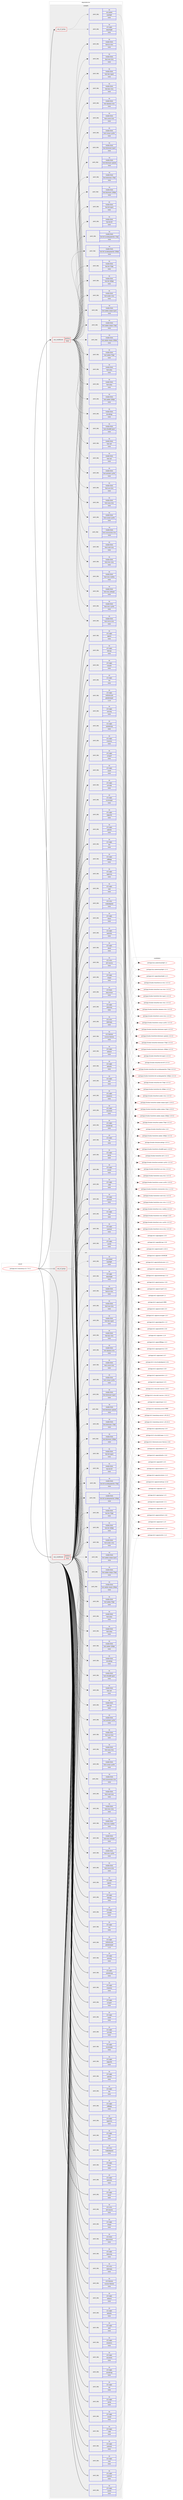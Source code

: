 digraph prolog {

# *************
# Graph options
# *************

newrank=true;
concentrate=true;
compound=true;
graph [rankdir=LR,fontname=Helvetica,fontsize=10,ranksep=1.5];#, ranksep=2.5, nodesep=0.2];
edge  [arrowhead=vee];
node  [fontname=Helvetica,fontsize=10];

# **********
# The ebuild
# **********

subgraph cluster_leftcol {
color=gray;
rank=same;
label=<<i>ebuild</i>>;
id [label="portage://x11-base/xorg-x11-7.4-r3", color=red, width=4, href="../x11-base/xorg-x11-7.4-r3.svg"];
}

# ****************
# The dependencies
# ****************

subgraph cluster_midcol {
color=gray;
label=<<i>dependencies</i>>;
subgraph cluster_compile {
fillcolor="#eeeeee";
style=filled;
label=<<i>compile</i>>;
subgraph any30 {
dependency2139 [label=<<TABLE BORDER="0" CELLBORDER="1" CELLSPACING="0" CELLPADDING="4"><TR><TD CELLPADDING="10">any_of_group</TD></TR></TABLE>>, shape=none, color=red];subgraph pack1801 {
dependency2140 [label=<<TABLE BORDER="0" CELLBORDER="1" CELLSPACING="0" CELLPADDING="4" WIDTH="220"><TR><TD ROWSPAN="6" CELLPADDING="30">pack_dep</TD></TR><TR><TD WIDTH="110">no</TD></TR><TR><TD>x11-apps</TD></TR><TR><TD>xbacklight</TD></TR><TR><TD>none</TD></TR><TR><TD></TD></TR></TABLE>>, shape=none, color=blue];
}
dependency2139:e -> dependency2140:w [weight=20,style="dotted",arrowhead="oinv"];
subgraph pack1802 {
dependency2141 [label=<<TABLE BORDER="0" CELLBORDER="1" CELLSPACING="0" CELLPADDING="4" WIDTH="220"><TR><TD ROWSPAN="6" CELLPADDING="30">pack_dep</TD></TR><TR><TD WIDTH="110">no</TD></TR><TR><TD>sys-power</TD></TR><TR><TD>acpilight</TD></TR><TR><TD>none</TD></TR><TR><TD></TD></TR></TABLE>>, shape=none, color=blue];
}
dependency2139:e -> dependency2141:w [weight=20,style="dotted",arrowhead="oinv"];
}
id:e -> dependency2139:w [weight=20,style="solid",arrowhead="vee"];
subgraph cond302 {
dependency2142 [label=<<TABLE BORDER="0" CELLBORDER="1" CELLSPACING="0" CELLPADDING="4"><TR><TD ROWSPAN="3" CELLPADDING="10">use_conditional</TD></TR><TR><TD>positive</TD></TR><TR><TD>fonts</TD></TR></TABLE>>, shape=none, color=red];
subgraph pack1803 {
dependency2143 [label=<<TABLE BORDER="0" CELLBORDER="1" CELLSPACING="0" CELLPADDING="4" WIDTH="220"><TR><TD ROWSPAN="6" CELLPADDING="30">pack_dep</TD></TR><TR><TD WIDTH="110">no</TD></TR><TR><TD>media-fonts</TD></TR><TR><TD>font-adobe-100dpi</TD></TR><TR><TD>none</TD></TR><TR><TD></TD></TR></TABLE>>, shape=none, color=blue];
}
dependency2142:e -> dependency2143:w [weight=20,style="dashed",arrowhead="vee"];
subgraph pack1804 {
dependency2144 [label=<<TABLE BORDER="0" CELLBORDER="1" CELLSPACING="0" CELLPADDING="4" WIDTH="220"><TR><TD ROWSPAN="6" CELLPADDING="30">pack_dep</TD></TR><TR><TD WIDTH="110">no</TD></TR><TR><TD>media-fonts</TD></TR><TR><TD>font-adobe-75dpi</TD></TR><TR><TD>none</TD></TR><TR><TD></TD></TR></TABLE>>, shape=none, color=blue];
}
dependency2142:e -> dependency2144:w [weight=20,style="dashed",arrowhead="vee"];
subgraph pack1805 {
dependency2145 [label=<<TABLE BORDER="0" CELLBORDER="1" CELLSPACING="0" CELLPADDING="4" WIDTH="220"><TR><TD ROWSPAN="6" CELLPADDING="30">pack_dep</TD></TR><TR><TD WIDTH="110">no</TD></TR><TR><TD>media-fonts</TD></TR><TR><TD>font-adobe-utopia-100dpi</TD></TR><TR><TD>none</TD></TR><TR><TD></TD></TR></TABLE>>, shape=none, color=blue];
}
dependency2142:e -> dependency2145:w [weight=20,style="dashed",arrowhead="vee"];
subgraph pack1806 {
dependency2146 [label=<<TABLE BORDER="0" CELLBORDER="1" CELLSPACING="0" CELLPADDING="4" WIDTH="220"><TR><TD ROWSPAN="6" CELLPADDING="30">pack_dep</TD></TR><TR><TD WIDTH="110">no</TD></TR><TR><TD>media-fonts</TD></TR><TR><TD>font-adobe-utopia-75dpi</TD></TR><TR><TD>none</TD></TR><TR><TD></TD></TR></TABLE>>, shape=none, color=blue];
}
dependency2142:e -> dependency2146:w [weight=20,style="dashed",arrowhead="vee"];
subgraph pack1807 {
dependency2147 [label=<<TABLE BORDER="0" CELLBORDER="1" CELLSPACING="0" CELLPADDING="4" WIDTH="220"><TR><TD ROWSPAN="6" CELLPADDING="30">pack_dep</TD></TR><TR><TD WIDTH="110">no</TD></TR><TR><TD>media-fonts</TD></TR><TR><TD>font-adobe-utopia-type1</TD></TR><TR><TD>none</TD></TR><TR><TD></TD></TR></TABLE>>, shape=none, color=blue];
}
dependency2142:e -> dependency2147:w [weight=20,style="dashed",arrowhead="vee"];
subgraph pack1808 {
dependency2148 [label=<<TABLE BORDER="0" CELLBORDER="1" CELLSPACING="0" CELLPADDING="4" WIDTH="220"><TR><TD ROWSPAN="6" CELLPADDING="30">pack_dep</TD></TR><TR><TD WIDTH="110">no</TD></TR><TR><TD>media-fonts</TD></TR><TR><TD>font-alias</TD></TR><TR><TD>none</TD></TR><TR><TD></TD></TR></TABLE>>, shape=none, color=blue];
}
dependency2142:e -> dependency2148:w [weight=20,style="dashed",arrowhead="vee"];
subgraph pack1809 {
dependency2149 [label=<<TABLE BORDER="0" CELLBORDER="1" CELLSPACING="0" CELLPADDING="4" WIDTH="220"><TR><TD ROWSPAN="6" CELLPADDING="30">pack_dep</TD></TR><TR><TD WIDTH="110">no</TD></TR><TR><TD>media-fonts</TD></TR><TR><TD>font-arabic-misc</TD></TR><TR><TD>none</TD></TR><TR><TD></TD></TR></TABLE>>, shape=none, color=blue];
}
dependency2142:e -> dependency2149:w [weight=20,style="dashed",arrowhead="vee"];
subgraph pack1810 {
dependency2150 [label=<<TABLE BORDER="0" CELLBORDER="1" CELLSPACING="0" CELLPADDING="4" WIDTH="220"><TR><TD ROWSPAN="6" CELLPADDING="30">pack_dep</TD></TR><TR><TD WIDTH="110">no</TD></TR><TR><TD>media-fonts</TD></TR><TR><TD>font-bh-100dpi</TD></TR><TR><TD>none</TD></TR><TR><TD></TD></TR></TABLE>>, shape=none, color=blue];
}
dependency2142:e -> dependency2150:w [weight=20,style="dashed",arrowhead="vee"];
subgraph pack1811 {
dependency2151 [label=<<TABLE BORDER="0" CELLBORDER="1" CELLSPACING="0" CELLPADDING="4" WIDTH="220"><TR><TD ROWSPAN="6" CELLPADDING="30">pack_dep</TD></TR><TR><TD WIDTH="110">no</TD></TR><TR><TD>media-fonts</TD></TR><TR><TD>font-bh-75dpi</TD></TR><TR><TD>none</TD></TR><TR><TD></TD></TR></TABLE>>, shape=none, color=blue];
}
dependency2142:e -> dependency2151:w [weight=20,style="dashed",arrowhead="vee"];
subgraph pack1812 {
dependency2152 [label=<<TABLE BORDER="0" CELLBORDER="1" CELLSPACING="0" CELLPADDING="4" WIDTH="220"><TR><TD ROWSPAN="6" CELLPADDING="30">pack_dep</TD></TR><TR><TD WIDTH="110">no</TD></TR><TR><TD>media-fonts</TD></TR><TR><TD>font-bh-lucidatypewriter-100dpi</TD></TR><TR><TD>none</TD></TR><TR><TD></TD></TR></TABLE>>, shape=none, color=blue];
}
dependency2142:e -> dependency2152:w [weight=20,style="dashed",arrowhead="vee"];
subgraph pack1813 {
dependency2153 [label=<<TABLE BORDER="0" CELLBORDER="1" CELLSPACING="0" CELLPADDING="4" WIDTH="220"><TR><TD ROWSPAN="6" CELLPADDING="30">pack_dep</TD></TR><TR><TD WIDTH="110">no</TD></TR><TR><TD>media-fonts</TD></TR><TR><TD>font-bh-lucidatypewriter-75dpi</TD></TR><TR><TD>none</TD></TR><TR><TD></TD></TR></TABLE>>, shape=none, color=blue];
}
dependency2142:e -> dependency2153:w [weight=20,style="dashed",arrowhead="vee"];
subgraph pack1814 {
dependency2154 [label=<<TABLE BORDER="0" CELLBORDER="1" CELLSPACING="0" CELLPADDING="4" WIDTH="220"><TR><TD ROWSPAN="6" CELLPADDING="30">pack_dep</TD></TR><TR><TD WIDTH="110">no</TD></TR><TR><TD>media-fonts</TD></TR><TR><TD>font-bh-ttf</TD></TR><TR><TD>none</TD></TR><TR><TD></TD></TR></TABLE>>, shape=none, color=blue];
}
dependency2142:e -> dependency2154:w [weight=20,style="dashed",arrowhead="vee"];
subgraph pack1815 {
dependency2155 [label=<<TABLE BORDER="0" CELLBORDER="1" CELLSPACING="0" CELLPADDING="4" WIDTH="220"><TR><TD ROWSPAN="6" CELLPADDING="30">pack_dep</TD></TR><TR><TD WIDTH="110">no</TD></TR><TR><TD>media-fonts</TD></TR><TR><TD>font-bh-type1</TD></TR><TR><TD>none</TD></TR><TR><TD></TD></TR></TABLE>>, shape=none, color=blue];
}
dependency2142:e -> dependency2155:w [weight=20,style="dashed",arrowhead="vee"];
subgraph pack1816 {
dependency2156 [label=<<TABLE BORDER="0" CELLBORDER="1" CELLSPACING="0" CELLPADDING="4" WIDTH="220"><TR><TD ROWSPAN="6" CELLPADDING="30">pack_dep</TD></TR><TR><TD WIDTH="110">no</TD></TR><TR><TD>media-fonts</TD></TR><TR><TD>font-bitstream-100dpi</TD></TR><TR><TD>none</TD></TR><TR><TD></TD></TR></TABLE>>, shape=none, color=blue];
}
dependency2142:e -> dependency2156:w [weight=20,style="dashed",arrowhead="vee"];
subgraph pack1817 {
dependency2157 [label=<<TABLE BORDER="0" CELLBORDER="1" CELLSPACING="0" CELLPADDING="4" WIDTH="220"><TR><TD ROWSPAN="6" CELLPADDING="30">pack_dep</TD></TR><TR><TD WIDTH="110">no</TD></TR><TR><TD>media-fonts</TD></TR><TR><TD>font-bitstream-75dpi</TD></TR><TR><TD>none</TD></TR><TR><TD></TD></TR></TABLE>>, shape=none, color=blue];
}
dependency2142:e -> dependency2157:w [weight=20,style="dashed",arrowhead="vee"];
subgraph pack1818 {
dependency2158 [label=<<TABLE BORDER="0" CELLBORDER="1" CELLSPACING="0" CELLPADDING="4" WIDTH="220"><TR><TD ROWSPAN="6" CELLPADDING="30">pack_dep</TD></TR><TR><TD WIDTH="110">no</TD></TR><TR><TD>media-fonts</TD></TR><TR><TD>font-bitstream-speedo</TD></TR><TR><TD>none</TD></TR><TR><TD></TD></TR></TABLE>>, shape=none, color=blue];
}
dependency2142:e -> dependency2158:w [weight=20,style="dashed",arrowhead="vee"];
subgraph pack1819 {
dependency2159 [label=<<TABLE BORDER="0" CELLBORDER="1" CELLSPACING="0" CELLPADDING="4" WIDTH="220"><TR><TD ROWSPAN="6" CELLPADDING="30">pack_dep</TD></TR><TR><TD WIDTH="110">no</TD></TR><TR><TD>media-fonts</TD></TR><TR><TD>font-bitstream-type1</TD></TR><TR><TD>none</TD></TR><TR><TD></TD></TR></TABLE>>, shape=none, color=blue];
}
dependency2142:e -> dependency2159:w [weight=20,style="dashed",arrowhead="vee"];
subgraph pack1820 {
dependency2160 [label=<<TABLE BORDER="0" CELLBORDER="1" CELLSPACING="0" CELLPADDING="4" WIDTH="220"><TR><TD ROWSPAN="6" CELLPADDING="30">pack_dep</TD></TR><TR><TD WIDTH="110">no</TD></TR><TR><TD>media-fonts</TD></TR><TR><TD>font-cronyx-cyrillic</TD></TR><TR><TD>none</TD></TR><TR><TD></TD></TR></TABLE>>, shape=none, color=blue];
}
dependency2142:e -> dependency2160:w [weight=20,style="dashed",arrowhead="vee"];
subgraph pack1821 {
dependency2161 [label=<<TABLE BORDER="0" CELLBORDER="1" CELLSPACING="0" CELLPADDING="4" WIDTH="220"><TR><TD ROWSPAN="6" CELLPADDING="30">pack_dep</TD></TR><TR><TD WIDTH="110">no</TD></TR><TR><TD>media-fonts</TD></TR><TR><TD>font-cursor-misc</TD></TR><TR><TD>none</TD></TR><TR><TD></TD></TR></TABLE>>, shape=none, color=blue];
}
dependency2142:e -> dependency2161:w [weight=20,style="dashed",arrowhead="vee"];
subgraph pack1822 {
dependency2162 [label=<<TABLE BORDER="0" CELLBORDER="1" CELLSPACING="0" CELLPADDING="4" WIDTH="220"><TR><TD ROWSPAN="6" CELLPADDING="30">pack_dep</TD></TR><TR><TD WIDTH="110">no</TD></TR><TR><TD>media-fonts</TD></TR><TR><TD>font-daewoo-misc</TD></TR><TR><TD>none</TD></TR><TR><TD></TD></TR></TABLE>>, shape=none, color=blue];
}
dependency2142:e -> dependency2162:w [weight=20,style="dashed",arrowhead="vee"];
subgraph pack1823 {
dependency2163 [label=<<TABLE BORDER="0" CELLBORDER="1" CELLSPACING="0" CELLPADDING="4" WIDTH="220"><TR><TD ROWSPAN="6" CELLPADDING="30">pack_dep</TD></TR><TR><TD WIDTH="110">no</TD></TR><TR><TD>media-fonts</TD></TR><TR><TD>font-dec-misc</TD></TR><TR><TD>none</TD></TR><TR><TD></TD></TR></TABLE>>, shape=none, color=blue];
}
dependency2142:e -> dependency2163:w [weight=20,style="dashed",arrowhead="vee"];
subgraph pack1824 {
dependency2164 [label=<<TABLE BORDER="0" CELLBORDER="1" CELLSPACING="0" CELLPADDING="4" WIDTH="220"><TR><TD ROWSPAN="6" CELLPADDING="30">pack_dep</TD></TR><TR><TD WIDTH="110">no</TD></TR><TR><TD>media-fonts</TD></TR><TR><TD>font-ibm-type1</TD></TR><TR><TD>none</TD></TR><TR><TD></TD></TR></TABLE>>, shape=none, color=blue];
}
dependency2142:e -> dependency2164:w [weight=20,style="dashed",arrowhead="vee"];
subgraph pack1825 {
dependency2165 [label=<<TABLE BORDER="0" CELLBORDER="1" CELLSPACING="0" CELLPADDING="4" WIDTH="220"><TR><TD ROWSPAN="6" CELLPADDING="30">pack_dep</TD></TR><TR><TD WIDTH="110">no</TD></TR><TR><TD>media-fonts</TD></TR><TR><TD>font-isas-misc</TD></TR><TR><TD>none</TD></TR><TR><TD></TD></TR></TABLE>>, shape=none, color=blue];
}
dependency2142:e -> dependency2165:w [weight=20,style="dashed",arrowhead="vee"];
subgraph pack1826 {
dependency2166 [label=<<TABLE BORDER="0" CELLBORDER="1" CELLSPACING="0" CELLPADDING="4" WIDTH="220"><TR><TD ROWSPAN="6" CELLPADDING="30">pack_dep</TD></TR><TR><TD WIDTH="110">no</TD></TR><TR><TD>media-fonts</TD></TR><TR><TD>font-jis-misc</TD></TR><TR><TD>none</TD></TR><TR><TD></TD></TR></TABLE>>, shape=none, color=blue];
}
dependency2142:e -> dependency2166:w [weight=20,style="dashed",arrowhead="vee"];
subgraph pack1827 {
dependency2167 [label=<<TABLE BORDER="0" CELLBORDER="1" CELLSPACING="0" CELLPADDING="4" WIDTH="220"><TR><TD ROWSPAN="6" CELLPADDING="30">pack_dep</TD></TR><TR><TD WIDTH="110">no</TD></TR><TR><TD>media-fonts</TD></TR><TR><TD>font-micro-misc</TD></TR><TR><TD>none</TD></TR><TR><TD></TD></TR></TABLE>>, shape=none, color=blue];
}
dependency2142:e -> dependency2167:w [weight=20,style="dashed",arrowhead="vee"];
subgraph pack1828 {
dependency2168 [label=<<TABLE BORDER="0" CELLBORDER="1" CELLSPACING="0" CELLPADDING="4" WIDTH="220"><TR><TD ROWSPAN="6" CELLPADDING="30">pack_dep</TD></TR><TR><TD WIDTH="110">no</TD></TR><TR><TD>media-fonts</TD></TR><TR><TD>font-misc-cyrillic</TD></TR><TR><TD>none</TD></TR><TR><TD></TD></TR></TABLE>>, shape=none, color=blue];
}
dependency2142:e -> dependency2168:w [weight=20,style="dashed",arrowhead="vee"];
subgraph pack1829 {
dependency2169 [label=<<TABLE BORDER="0" CELLBORDER="1" CELLSPACING="0" CELLPADDING="4" WIDTH="220"><TR><TD ROWSPAN="6" CELLPADDING="30">pack_dep</TD></TR><TR><TD WIDTH="110">no</TD></TR><TR><TD>media-fonts</TD></TR><TR><TD>font-misc-ethiopic</TD></TR><TR><TD>none</TD></TR><TR><TD></TD></TR></TABLE>>, shape=none, color=blue];
}
dependency2142:e -> dependency2169:w [weight=20,style="dashed",arrowhead="vee"];
subgraph pack1830 {
dependency2170 [label=<<TABLE BORDER="0" CELLBORDER="1" CELLSPACING="0" CELLPADDING="4" WIDTH="220"><TR><TD ROWSPAN="6" CELLPADDING="30">pack_dep</TD></TR><TR><TD WIDTH="110">no</TD></TR><TR><TD>media-fonts</TD></TR><TR><TD>font-misc-meltho</TD></TR><TR><TD>none</TD></TR><TR><TD></TD></TR></TABLE>>, shape=none, color=blue];
}
dependency2142:e -> dependency2170:w [weight=20,style="dashed",arrowhead="vee"];
subgraph pack1831 {
dependency2171 [label=<<TABLE BORDER="0" CELLBORDER="1" CELLSPACING="0" CELLPADDING="4" WIDTH="220"><TR><TD ROWSPAN="6" CELLPADDING="30">pack_dep</TD></TR><TR><TD WIDTH="110">no</TD></TR><TR><TD>media-fonts</TD></TR><TR><TD>font-misc-misc</TD></TR><TR><TD>none</TD></TR><TR><TD></TD></TR></TABLE>>, shape=none, color=blue];
}
dependency2142:e -> dependency2171:w [weight=20,style="dashed",arrowhead="vee"];
subgraph pack1832 {
dependency2172 [label=<<TABLE BORDER="0" CELLBORDER="1" CELLSPACING="0" CELLPADDING="4" WIDTH="220"><TR><TD ROWSPAN="6" CELLPADDING="30">pack_dep</TD></TR><TR><TD WIDTH="110">no</TD></TR><TR><TD>media-fonts</TD></TR><TR><TD>font-mutt-misc</TD></TR><TR><TD>none</TD></TR><TR><TD></TD></TR></TABLE>>, shape=none, color=blue];
}
dependency2142:e -> dependency2172:w [weight=20,style="dashed",arrowhead="vee"];
subgraph pack1833 {
dependency2173 [label=<<TABLE BORDER="0" CELLBORDER="1" CELLSPACING="0" CELLPADDING="4" WIDTH="220"><TR><TD ROWSPAN="6" CELLPADDING="30">pack_dep</TD></TR><TR><TD WIDTH="110">no</TD></TR><TR><TD>media-fonts</TD></TR><TR><TD>font-schumacher-misc</TD></TR><TR><TD>none</TD></TR><TR><TD></TD></TR></TABLE>>, shape=none, color=blue];
}
dependency2142:e -> dependency2173:w [weight=20,style="dashed",arrowhead="vee"];
subgraph pack1834 {
dependency2174 [label=<<TABLE BORDER="0" CELLBORDER="1" CELLSPACING="0" CELLPADDING="4" WIDTH="220"><TR><TD ROWSPAN="6" CELLPADDING="30">pack_dep</TD></TR><TR><TD WIDTH="110">no</TD></TR><TR><TD>media-fonts</TD></TR><TR><TD>font-screen-cyrillic</TD></TR><TR><TD>none</TD></TR><TR><TD></TD></TR></TABLE>>, shape=none, color=blue];
}
dependency2142:e -> dependency2174:w [weight=20,style="dashed",arrowhead="vee"];
subgraph pack1835 {
dependency2175 [label=<<TABLE BORDER="0" CELLBORDER="1" CELLSPACING="0" CELLPADDING="4" WIDTH="220"><TR><TD ROWSPAN="6" CELLPADDING="30">pack_dep</TD></TR><TR><TD WIDTH="110">no</TD></TR><TR><TD>media-fonts</TD></TR><TR><TD>font-sony-misc</TD></TR><TR><TD>none</TD></TR><TR><TD></TD></TR></TABLE>>, shape=none, color=blue];
}
dependency2142:e -> dependency2175:w [weight=20,style="dashed",arrowhead="vee"];
subgraph pack1836 {
dependency2176 [label=<<TABLE BORDER="0" CELLBORDER="1" CELLSPACING="0" CELLPADDING="4" WIDTH="220"><TR><TD ROWSPAN="6" CELLPADDING="30">pack_dep</TD></TR><TR><TD WIDTH="110">no</TD></TR><TR><TD>media-fonts</TD></TR><TR><TD>font-sun-misc</TD></TR><TR><TD>none</TD></TR><TR><TD></TD></TR></TABLE>>, shape=none, color=blue];
}
dependency2142:e -> dependency2176:w [weight=20,style="dashed",arrowhead="vee"];
subgraph pack1837 {
dependency2177 [label=<<TABLE BORDER="0" CELLBORDER="1" CELLSPACING="0" CELLPADDING="4" WIDTH="220"><TR><TD ROWSPAN="6" CELLPADDING="30">pack_dep</TD></TR><TR><TD WIDTH="110">no</TD></TR><TR><TD>media-fonts</TD></TR><TR><TD>font-util</TD></TR><TR><TD>none</TD></TR><TR><TD></TD></TR></TABLE>>, shape=none, color=blue];
}
dependency2142:e -> dependency2177:w [weight=20,style="dashed",arrowhead="vee"];
subgraph pack1838 {
dependency2178 [label=<<TABLE BORDER="0" CELLBORDER="1" CELLSPACING="0" CELLPADDING="4" WIDTH="220"><TR><TD ROWSPAN="6" CELLPADDING="30">pack_dep</TD></TR><TR><TD WIDTH="110">no</TD></TR><TR><TD>media-fonts</TD></TR><TR><TD>font-winitzki-cyrillic</TD></TR><TR><TD>none</TD></TR><TR><TD></TD></TR></TABLE>>, shape=none, color=blue];
}
dependency2142:e -> dependency2178:w [weight=20,style="dashed",arrowhead="vee"];
subgraph pack1839 {
dependency2179 [label=<<TABLE BORDER="0" CELLBORDER="1" CELLSPACING="0" CELLPADDING="4" WIDTH="220"><TR><TD ROWSPAN="6" CELLPADDING="30">pack_dep</TD></TR><TR><TD WIDTH="110">no</TD></TR><TR><TD>media-fonts</TD></TR><TR><TD>font-xfree86-type1</TD></TR><TR><TD>none</TD></TR><TR><TD></TD></TR></TABLE>>, shape=none, color=blue];
}
dependency2142:e -> dependency2179:w [weight=20,style="dashed",arrowhead="vee"];
subgraph pack1840 {
dependency2180 [label=<<TABLE BORDER="0" CELLBORDER="1" CELLSPACING="0" CELLPADDING="4" WIDTH="220"><TR><TD ROWSPAN="6" CELLPADDING="30">pack_dep</TD></TR><TR><TD WIDTH="110">no</TD></TR><TR><TD>media-fonts</TD></TR><TR><TD>font-alias</TD></TR><TR><TD>none</TD></TR><TR><TD></TD></TR></TABLE>>, shape=none, color=blue];
}
dependency2142:e -> dependency2180:w [weight=20,style="dashed",arrowhead="vee"];
subgraph pack1841 {
dependency2181 [label=<<TABLE BORDER="0" CELLBORDER="1" CELLSPACING="0" CELLPADDING="4" WIDTH="220"><TR><TD ROWSPAN="6" CELLPADDING="30">pack_dep</TD></TR><TR><TD WIDTH="110">no</TD></TR><TR><TD>media-fonts</TD></TR><TR><TD>font-util</TD></TR><TR><TD>none</TD></TR><TR><TD></TD></TR></TABLE>>, shape=none, color=blue];
}
dependency2142:e -> dependency2181:w [weight=20,style="dashed",arrowhead="vee"];
subgraph pack1842 {
dependency2182 [label=<<TABLE BORDER="0" CELLBORDER="1" CELLSPACING="0" CELLPADDING="4" WIDTH="220"><TR><TD ROWSPAN="6" CELLPADDING="30">pack_dep</TD></TR><TR><TD WIDTH="110">no</TD></TR><TR><TD>media-fonts</TD></TR><TR><TD>encodings</TD></TR><TR><TD>none</TD></TR><TR><TD></TD></TR></TABLE>>, shape=none, color=blue];
}
dependency2142:e -> dependency2182:w [weight=20,style="dashed",arrowhead="vee"];
}
id:e -> dependency2142:w [weight=20,style="solid",arrowhead="vee"];
subgraph pack1843 {
dependency2183 [label=<<TABLE BORDER="0" CELLBORDER="1" CELLSPACING="0" CELLPADDING="4" WIDTH="220"><TR><TD ROWSPAN="6" CELLPADDING="30">pack_dep</TD></TR><TR><TD WIDTH="110">no</TD></TR><TR><TD>x11-apps</TD></TR><TR><TD>appres</TD></TR><TR><TD>none</TD></TR><TR><TD></TD></TR></TABLE>>, shape=none, color=blue];
}
id:e -> dependency2183:w [weight=20,style="solid",arrowhead="vee"];
subgraph pack1844 {
dependency2184 [label=<<TABLE BORDER="0" CELLBORDER="1" CELLSPACING="0" CELLPADDING="4" WIDTH="220"><TR><TD ROWSPAN="6" CELLPADDING="30">pack_dep</TD></TR><TR><TD WIDTH="110">no</TD></TR><TR><TD>x11-apps</TD></TR><TR><TD>bitmap</TD></TR><TR><TD>none</TD></TR><TR><TD></TD></TR></TABLE>>, shape=none, color=blue];
}
id:e -> dependency2184:w [weight=20,style="solid",arrowhead="vee"];
subgraph pack1845 {
dependency2185 [label=<<TABLE BORDER="0" CELLBORDER="1" CELLSPACING="0" CELLPADDING="4" WIDTH="220"><TR><TD ROWSPAN="6" CELLPADDING="30">pack_dep</TD></TR><TR><TD WIDTH="110">no</TD></TR><TR><TD>x11-apps</TD></TR><TR><TD>iceauth</TD></TR><TR><TD>none</TD></TR><TR><TD></TD></TR></TABLE>>, shape=none, color=blue];
}
id:e -> dependency2185:w [weight=20,style="solid",arrowhead="vee"];
subgraph pack1846 {
dependency2186 [label=<<TABLE BORDER="0" CELLBORDER="1" CELLSPACING="0" CELLPADDING="4" WIDTH="220"><TR><TD ROWSPAN="6" CELLPADDING="30">pack_dep</TD></TR><TR><TD WIDTH="110">no</TD></TR><TR><TD>x11-apps</TD></TR><TR><TD>luit</TD></TR><TR><TD>none</TD></TR><TR><TD></TD></TR></TABLE>>, shape=none, color=blue];
}
id:e -> dependency2186:w [weight=20,style="solid",arrowhead="vee"];
subgraph pack1847 {
dependency2187 [label=<<TABLE BORDER="0" CELLBORDER="1" CELLSPACING="0" CELLPADDING="4" WIDTH="220"><TR><TD ROWSPAN="6" CELLPADDING="30">pack_dep</TD></TR><TR><TD WIDTH="110">no</TD></TR><TR><TD>x11-apps</TD></TR><TR><TD>mkfontscale</TD></TR><TR><TD>greaterequal</TD></TR><TR><TD>1.2.0</TD></TR></TABLE>>, shape=none, color=blue];
}
id:e -> dependency2187:w [weight=20,style="solid",arrowhead="vee"];
subgraph pack1848 {
dependency2188 [label=<<TABLE BORDER="0" CELLBORDER="1" CELLSPACING="0" CELLPADDING="4" WIDTH="220"><TR><TD ROWSPAN="6" CELLPADDING="30">pack_dep</TD></TR><TR><TD WIDTH="110">no</TD></TR><TR><TD>x11-apps</TD></TR><TR><TD>sessreg</TD></TR><TR><TD>none</TD></TR><TR><TD></TD></TR></TABLE>>, shape=none, color=blue];
}
id:e -> dependency2188:w [weight=20,style="solid",arrowhead="vee"];
subgraph pack1849 {
dependency2189 [label=<<TABLE BORDER="0" CELLBORDER="1" CELLSPACING="0" CELLPADDING="4" WIDTH="220"><TR><TD ROWSPAN="6" CELLPADDING="30">pack_dep</TD></TR><TR><TD WIDTH="110">no</TD></TR><TR><TD>x11-apps</TD></TR><TR><TD>setxkbmap</TD></TR><TR><TD>none</TD></TR><TR><TD></TD></TR></TABLE>>, shape=none, color=blue];
}
id:e -> dependency2189:w [weight=20,style="solid",arrowhead="vee"];
subgraph pack1850 {
dependency2190 [label=<<TABLE BORDER="0" CELLBORDER="1" CELLSPACING="0" CELLPADDING="4" WIDTH="220"><TR><TD ROWSPAN="6" CELLPADDING="30">pack_dep</TD></TR><TR><TD WIDTH="110">no</TD></TR><TR><TD>x11-apps</TD></TR><TR><TD>smproxy</TD></TR><TR><TD>none</TD></TR><TR><TD></TD></TR></TABLE>>, shape=none, color=blue];
}
id:e -> dependency2190:w [weight=20,style="solid",arrowhead="vee"];
subgraph pack1851 {
dependency2191 [label=<<TABLE BORDER="0" CELLBORDER="1" CELLSPACING="0" CELLPADDING="4" WIDTH="220"><TR><TD ROWSPAN="6" CELLPADDING="30">pack_dep</TD></TR><TR><TD WIDTH="110">no</TD></TR><TR><TD>x11-apps</TD></TR><TR><TD>x11perf</TD></TR><TR><TD>none</TD></TR><TR><TD></TD></TR></TABLE>>, shape=none, color=blue];
}
id:e -> dependency2191:w [weight=20,style="solid",arrowhead="vee"];
subgraph pack1852 {
dependency2192 [label=<<TABLE BORDER="0" CELLBORDER="1" CELLSPACING="0" CELLPADDING="4" WIDTH="220"><TR><TD ROWSPAN="6" CELLPADDING="30">pack_dep</TD></TR><TR><TD WIDTH="110">no</TD></TR><TR><TD>x11-apps</TD></TR><TR><TD>xauth</TD></TR><TR><TD>none</TD></TR><TR><TD></TD></TR></TABLE>>, shape=none, color=blue];
}
id:e -> dependency2192:w [weight=20,style="solid",arrowhead="vee"];
subgraph pack1853 {
dependency2193 [label=<<TABLE BORDER="0" CELLBORDER="1" CELLSPACING="0" CELLPADDING="4" WIDTH="220"><TR><TD ROWSPAN="6" CELLPADDING="30">pack_dep</TD></TR><TR><TD WIDTH="110">no</TD></TR><TR><TD>x11-apps</TD></TR><TR><TD>xcmsdb</TD></TR><TR><TD>none</TD></TR><TR><TD></TD></TR></TABLE>>, shape=none, color=blue];
}
id:e -> dependency2193:w [weight=20,style="solid",arrowhead="vee"];
subgraph pack1854 {
dependency2194 [label=<<TABLE BORDER="0" CELLBORDER="1" CELLSPACING="0" CELLPADDING="4" WIDTH="220"><TR><TD ROWSPAN="6" CELLPADDING="30">pack_dep</TD></TR><TR><TD WIDTH="110">no</TD></TR><TR><TD>x11-apps</TD></TR><TR><TD>xcursorgen</TD></TR><TR><TD>none</TD></TR><TR><TD></TD></TR></TABLE>>, shape=none, color=blue];
}
id:e -> dependency2194:w [weight=20,style="solid",arrowhead="vee"];
subgraph pack1855 {
dependency2195 [label=<<TABLE BORDER="0" CELLBORDER="1" CELLSPACING="0" CELLPADDING="4" WIDTH="220"><TR><TD ROWSPAN="6" CELLPADDING="30">pack_dep</TD></TR><TR><TD WIDTH="110">no</TD></TR><TR><TD>x11-apps</TD></TR><TR><TD>xdpyinfo</TD></TR><TR><TD>none</TD></TR><TR><TD></TD></TR></TABLE>>, shape=none, color=blue];
}
id:e -> dependency2195:w [weight=20,style="solid",arrowhead="vee"];
subgraph pack1856 {
dependency2196 [label=<<TABLE BORDER="0" CELLBORDER="1" CELLSPACING="0" CELLPADDING="4" WIDTH="220"><TR><TD ROWSPAN="6" CELLPADDING="30">pack_dep</TD></TR><TR><TD WIDTH="110">no</TD></TR><TR><TD>x11-apps</TD></TR><TR><TD>xdriinfo</TD></TR><TR><TD>none</TD></TR><TR><TD></TD></TR></TABLE>>, shape=none, color=blue];
}
id:e -> dependency2196:w [weight=20,style="solid",arrowhead="vee"];
subgraph pack1857 {
dependency2197 [label=<<TABLE BORDER="0" CELLBORDER="1" CELLSPACING="0" CELLPADDING="4" WIDTH="220"><TR><TD ROWSPAN="6" CELLPADDING="30">pack_dep</TD></TR><TR><TD WIDTH="110">no</TD></TR><TR><TD>x11-apps</TD></TR><TR><TD>xev</TD></TR><TR><TD>none</TD></TR><TR><TD></TD></TR></TABLE>>, shape=none, color=blue];
}
id:e -> dependency2197:w [weight=20,style="solid",arrowhead="vee"];
subgraph pack1858 {
dependency2198 [label=<<TABLE BORDER="0" CELLBORDER="1" CELLSPACING="0" CELLPADDING="4" WIDTH="220"><TR><TD ROWSPAN="6" CELLPADDING="30">pack_dep</TD></TR><TR><TD WIDTH="110">no</TD></TR><TR><TD>x11-apps</TD></TR><TR><TD>xf86dga</TD></TR><TR><TD>none</TD></TR><TR><TD></TD></TR></TABLE>>, shape=none, color=blue];
}
id:e -> dependency2198:w [weight=20,style="solid",arrowhead="vee"];
subgraph pack1859 {
dependency2199 [label=<<TABLE BORDER="0" CELLBORDER="1" CELLSPACING="0" CELLPADDING="4" WIDTH="220"><TR><TD ROWSPAN="6" CELLPADDING="30">pack_dep</TD></TR><TR><TD WIDTH="110">no</TD></TR><TR><TD>x11-apps</TD></TR><TR><TD>xgamma</TD></TR><TR><TD>none</TD></TR><TR><TD></TD></TR></TABLE>>, shape=none, color=blue];
}
id:e -> dependency2199:w [weight=20,style="solid",arrowhead="vee"];
subgraph pack1860 {
dependency2200 [label=<<TABLE BORDER="0" CELLBORDER="1" CELLSPACING="0" CELLPADDING="4" WIDTH="220"><TR><TD ROWSPAN="6" CELLPADDING="30">pack_dep</TD></TR><TR><TD WIDTH="110">no</TD></TR><TR><TD>x11-apps</TD></TR><TR><TD>xhost</TD></TR><TR><TD>none</TD></TR><TR><TD></TD></TR></TABLE>>, shape=none, color=blue];
}
id:e -> dependency2200:w [weight=20,style="solid",arrowhead="vee"];
subgraph pack1861 {
dependency2201 [label=<<TABLE BORDER="0" CELLBORDER="1" CELLSPACING="0" CELLPADDING="4" WIDTH="220"><TR><TD ROWSPAN="6" CELLPADDING="30">pack_dep</TD></TR><TR><TD WIDTH="110">no</TD></TR><TR><TD>x11-apps</TD></TR><TR><TD>xinput</TD></TR><TR><TD>none</TD></TR><TR><TD></TD></TR></TABLE>>, shape=none, color=blue];
}
id:e -> dependency2201:w [weight=20,style="solid",arrowhead="vee"];
subgraph pack1862 {
dependency2202 [label=<<TABLE BORDER="0" CELLBORDER="1" CELLSPACING="0" CELLPADDING="4" WIDTH="220"><TR><TD ROWSPAN="6" CELLPADDING="30">pack_dep</TD></TR><TR><TD WIDTH="110">no</TD></TR><TR><TD>x11-apps</TD></TR><TR><TD>xkbcomp</TD></TR><TR><TD>none</TD></TR><TR><TD></TD></TR></TABLE>>, shape=none, color=blue];
}
id:e -> dependency2202:w [weight=20,style="solid",arrowhead="vee"];
subgraph pack1863 {
dependency2203 [label=<<TABLE BORDER="0" CELLBORDER="1" CELLSPACING="0" CELLPADDING="4" WIDTH="220"><TR><TD ROWSPAN="6" CELLPADDING="30">pack_dep</TD></TR><TR><TD WIDTH="110">no</TD></TR><TR><TD>x11-apps</TD></TR><TR><TD>xkbevd</TD></TR><TR><TD>none</TD></TR><TR><TD></TD></TR></TABLE>>, shape=none, color=blue];
}
id:e -> dependency2203:w [weight=20,style="solid",arrowhead="vee"];
subgraph pack1864 {
dependency2204 [label=<<TABLE BORDER="0" CELLBORDER="1" CELLSPACING="0" CELLPADDING="4" WIDTH="220"><TR><TD ROWSPAN="6" CELLPADDING="30">pack_dep</TD></TR><TR><TD WIDTH="110">no</TD></TR><TR><TD>x11-apps</TD></TR><TR><TD>xkbutils</TD></TR><TR><TD>none</TD></TR><TR><TD></TD></TR></TABLE>>, shape=none, color=blue];
}
id:e -> dependency2204:w [weight=20,style="solid",arrowhead="vee"];
subgraph pack1865 {
dependency2205 [label=<<TABLE BORDER="0" CELLBORDER="1" CELLSPACING="0" CELLPADDING="4" WIDTH="220"><TR><TD ROWSPAN="6" CELLPADDING="30">pack_dep</TD></TR><TR><TD WIDTH="110">no</TD></TR><TR><TD>x11-apps</TD></TR><TR><TD>xkill</TD></TR><TR><TD>none</TD></TR><TR><TD></TD></TR></TABLE>>, shape=none, color=blue];
}
id:e -> dependency2205:w [weight=20,style="solid",arrowhead="vee"];
subgraph pack1866 {
dependency2206 [label=<<TABLE BORDER="0" CELLBORDER="1" CELLSPACING="0" CELLPADDING="4" WIDTH="220"><TR><TD ROWSPAN="6" CELLPADDING="30">pack_dep</TD></TR><TR><TD WIDTH="110">no</TD></TR><TR><TD>x11-apps</TD></TR><TR><TD>xlsatoms</TD></TR><TR><TD>none</TD></TR><TR><TD></TD></TR></TABLE>>, shape=none, color=blue];
}
id:e -> dependency2206:w [weight=20,style="solid",arrowhead="vee"];
subgraph pack1867 {
dependency2207 [label=<<TABLE BORDER="0" CELLBORDER="1" CELLSPACING="0" CELLPADDING="4" WIDTH="220"><TR><TD ROWSPAN="6" CELLPADDING="30">pack_dep</TD></TR><TR><TD WIDTH="110">no</TD></TR><TR><TD>x11-apps</TD></TR><TR><TD>xlsclients</TD></TR><TR><TD>none</TD></TR><TR><TD></TD></TR></TABLE>>, shape=none, color=blue];
}
id:e -> dependency2207:w [weight=20,style="solid",arrowhead="vee"];
subgraph pack1868 {
dependency2208 [label=<<TABLE BORDER="0" CELLBORDER="1" CELLSPACING="0" CELLPADDING="4" WIDTH="220"><TR><TD ROWSPAN="6" CELLPADDING="30">pack_dep</TD></TR><TR><TD WIDTH="110">no</TD></TR><TR><TD>x11-apps</TD></TR><TR><TD>xmodmap</TD></TR><TR><TD>none</TD></TR><TR><TD></TD></TR></TABLE>>, shape=none, color=blue];
}
id:e -> dependency2208:w [weight=20,style="solid",arrowhead="vee"];
subgraph pack1869 {
dependency2209 [label=<<TABLE BORDER="0" CELLBORDER="1" CELLSPACING="0" CELLPADDING="4" WIDTH="220"><TR><TD ROWSPAN="6" CELLPADDING="30">pack_dep</TD></TR><TR><TD WIDTH="110">no</TD></TR><TR><TD>x11-apps</TD></TR><TR><TD>xpr</TD></TR><TR><TD>none</TD></TR><TR><TD></TD></TR></TABLE>>, shape=none, color=blue];
}
id:e -> dependency2209:w [weight=20,style="solid",arrowhead="vee"];
subgraph pack1870 {
dependency2210 [label=<<TABLE BORDER="0" CELLBORDER="1" CELLSPACING="0" CELLPADDING="4" WIDTH="220"><TR><TD ROWSPAN="6" CELLPADDING="30">pack_dep</TD></TR><TR><TD WIDTH="110">no</TD></TR><TR><TD>x11-apps</TD></TR><TR><TD>xprop</TD></TR><TR><TD>none</TD></TR><TR><TD></TD></TR></TABLE>>, shape=none, color=blue];
}
id:e -> dependency2210:w [weight=20,style="solid",arrowhead="vee"];
subgraph pack1871 {
dependency2211 [label=<<TABLE BORDER="0" CELLBORDER="1" CELLSPACING="0" CELLPADDING="4" WIDTH="220"><TR><TD ROWSPAN="6" CELLPADDING="30">pack_dep</TD></TR><TR><TD WIDTH="110">no</TD></TR><TR><TD>x11-apps</TD></TR><TR><TD>xrandr</TD></TR><TR><TD>none</TD></TR><TR><TD></TD></TR></TABLE>>, shape=none, color=blue];
}
id:e -> dependency2211:w [weight=20,style="solid",arrowhead="vee"];
subgraph pack1872 {
dependency2212 [label=<<TABLE BORDER="0" CELLBORDER="1" CELLSPACING="0" CELLPADDING="4" WIDTH="220"><TR><TD ROWSPAN="6" CELLPADDING="30">pack_dep</TD></TR><TR><TD WIDTH="110">no</TD></TR><TR><TD>x11-apps</TD></TR><TR><TD>xrdb</TD></TR><TR><TD>none</TD></TR><TR><TD></TD></TR></TABLE>>, shape=none, color=blue];
}
id:e -> dependency2212:w [weight=20,style="solid",arrowhead="vee"];
subgraph pack1873 {
dependency2213 [label=<<TABLE BORDER="0" CELLBORDER="1" CELLSPACING="0" CELLPADDING="4" WIDTH="220"><TR><TD ROWSPAN="6" CELLPADDING="30">pack_dep</TD></TR><TR><TD WIDTH="110">no</TD></TR><TR><TD>x11-apps</TD></TR><TR><TD>xrefresh</TD></TR><TR><TD>none</TD></TR><TR><TD></TD></TR></TABLE>>, shape=none, color=blue];
}
id:e -> dependency2213:w [weight=20,style="solid",arrowhead="vee"];
subgraph pack1874 {
dependency2214 [label=<<TABLE BORDER="0" CELLBORDER="1" CELLSPACING="0" CELLPADDING="4" WIDTH="220"><TR><TD ROWSPAN="6" CELLPADDING="30">pack_dep</TD></TR><TR><TD WIDTH="110">no</TD></TR><TR><TD>x11-apps</TD></TR><TR><TD>xset</TD></TR><TR><TD>none</TD></TR><TR><TD></TD></TR></TABLE>>, shape=none, color=blue];
}
id:e -> dependency2214:w [weight=20,style="solid",arrowhead="vee"];
subgraph pack1875 {
dependency2215 [label=<<TABLE BORDER="0" CELLBORDER="1" CELLSPACING="0" CELLPADDING="4" WIDTH="220"><TR><TD ROWSPAN="6" CELLPADDING="30">pack_dep</TD></TR><TR><TD WIDTH="110">no</TD></TR><TR><TD>x11-apps</TD></TR><TR><TD>xsetroot</TD></TR><TR><TD>none</TD></TR><TR><TD></TD></TR></TABLE>>, shape=none, color=blue];
}
id:e -> dependency2215:w [weight=20,style="solid",arrowhead="vee"];
subgraph pack1876 {
dependency2216 [label=<<TABLE BORDER="0" CELLBORDER="1" CELLSPACING="0" CELLPADDING="4" WIDTH="220"><TR><TD ROWSPAN="6" CELLPADDING="30">pack_dep</TD></TR><TR><TD WIDTH="110">no</TD></TR><TR><TD>x11-apps</TD></TR><TR><TD>xvinfo</TD></TR><TR><TD>none</TD></TR><TR><TD></TD></TR></TABLE>>, shape=none, color=blue];
}
id:e -> dependency2216:w [weight=20,style="solid",arrowhead="vee"];
subgraph pack1877 {
dependency2217 [label=<<TABLE BORDER="0" CELLBORDER="1" CELLSPACING="0" CELLPADDING="4" WIDTH="220"><TR><TD ROWSPAN="6" CELLPADDING="30">pack_dep</TD></TR><TR><TD WIDTH="110">no</TD></TR><TR><TD>x11-apps</TD></TR><TR><TD>xwd</TD></TR><TR><TD>none</TD></TR><TR><TD></TD></TR></TABLE>>, shape=none, color=blue];
}
id:e -> dependency2217:w [weight=20,style="solid",arrowhead="vee"];
subgraph pack1878 {
dependency2218 [label=<<TABLE BORDER="0" CELLBORDER="1" CELLSPACING="0" CELLPADDING="4" WIDTH="220"><TR><TD ROWSPAN="6" CELLPADDING="30">pack_dep</TD></TR><TR><TD WIDTH="110">no</TD></TR><TR><TD>x11-apps</TD></TR><TR><TD>xwininfo</TD></TR><TR><TD>none</TD></TR><TR><TD></TD></TR></TABLE>>, shape=none, color=blue];
}
id:e -> dependency2218:w [weight=20,style="solid",arrowhead="vee"];
subgraph pack1879 {
dependency2219 [label=<<TABLE BORDER="0" CELLBORDER="1" CELLSPACING="0" CELLPADDING="4" WIDTH="220"><TR><TD ROWSPAN="6" CELLPADDING="30">pack_dep</TD></TR><TR><TD WIDTH="110">no</TD></TR><TR><TD>x11-apps</TD></TR><TR><TD>xwud</TD></TR><TR><TD>none</TD></TR><TR><TD></TD></TR></TABLE>>, shape=none, color=blue];
}
id:e -> dependency2219:w [weight=20,style="solid",arrowhead="vee"];
subgraph pack1880 {
dependency2220 [label=<<TABLE BORDER="0" CELLBORDER="1" CELLSPACING="0" CELLPADDING="4" WIDTH="220"><TR><TD ROWSPAN="6" CELLPADDING="30">pack_dep</TD></TR><TR><TD WIDTH="110">no</TD></TR><TR><TD>x11-base</TD></TR><TR><TD>xorg-server</TD></TR><TR><TD>none</TD></TR><TR><TD></TD></TR></TABLE>>, shape=none, color=blue];
}
id:e -> dependency2220:w [weight=20,style="solid",arrowhead="vee"];
subgraph pack1881 {
dependency2221 [label=<<TABLE BORDER="0" CELLBORDER="1" CELLSPACING="0" CELLPADDING="4" WIDTH="220"><TR><TD ROWSPAN="6" CELLPADDING="30">pack_dep</TD></TR><TR><TD WIDTH="110">no</TD></TR><TR><TD>x11-misc</TD></TR><TR><TD>makedepend</TD></TR><TR><TD>none</TD></TR><TR><TD></TD></TR></TABLE>>, shape=none, color=blue];
}
id:e -> dependency2221:w [weight=20,style="solid",arrowhead="vee"];
subgraph pack1882 {
dependency2222 [label=<<TABLE BORDER="0" CELLBORDER="1" CELLSPACING="0" CELLPADDING="4" WIDTH="220"><TR><TD ROWSPAN="6" CELLPADDING="30">pack_dep</TD></TR><TR><TD WIDTH="110">no</TD></TR><TR><TD>x11-misc</TD></TR><TR><TD>util-macros</TD></TR><TR><TD>none</TD></TR><TR><TD></TD></TR></TABLE>>, shape=none, color=blue];
}
id:e -> dependency2222:w [weight=20,style="solid",arrowhead="vee"];
subgraph pack1883 {
dependency2223 [label=<<TABLE BORDER="0" CELLBORDER="1" CELLSPACING="0" CELLPADDING="4" WIDTH="220"><TR><TD ROWSPAN="6" CELLPADDING="30">pack_dep</TD></TR><TR><TD WIDTH="110">no</TD></TR><TR><TD>x11-misc</TD></TR><TR><TD>xbitmaps</TD></TR><TR><TD>none</TD></TR><TR><TD></TD></TR></TABLE>>, shape=none, color=blue];
}
id:e -> dependency2223:w [weight=20,style="solid",arrowhead="vee"];
subgraph pack1884 {
dependency2224 [label=<<TABLE BORDER="0" CELLBORDER="1" CELLSPACING="0" CELLPADDING="4" WIDTH="220"><TR><TD ROWSPAN="6" CELLPADDING="30">pack_dep</TD></TR><TR><TD WIDTH="110">no</TD></TR><TR><TD>x11-themes</TD></TR><TR><TD>xcursor-themes</TD></TR><TR><TD>none</TD></TR><TR><TD></TD></TR></TABLE>>, shape=none, color=blue];
}
id:e -> dependency2224:w [weight=20,style="solid",arrowhead="vee"];
}
subgraph cluster_compileandrun {
fillcolor="#eeeeee";
style=filled;
label=<<i>compile and run</i>>;
}
subgraph cluster_run {
fillcolor="#eeeeee";
style=filled;
label=<<i>run</i>>;
subgraph any31 {
dependency2225 [label=<<TABLE BORDER="0" CELLBORDER="1" CELLSPACING="0" CELLPADDING="4"><TR><TD CELLPADDING="10">any_of_group</TD></TR></TABLE>>, shape=none, color=red];subgraph pack1885 {
dependency2226 [label=<<TABLE BORDER="0" CELLBORDER="1" CELLSPACING="0" CELLPADDING="4" WIDTH="220"><TR><TD ROWSPAN="6" CELLPADDING="30">pack_dep</TD></TR><TR><TD WIDTH="110">no</TD></TR><TR><TD>x11-apps</TD></TR><TR><TD>xbacklight</TD></TR><TR><TD>none</TD></TR><TR><TD></TD></TR></TABLE>>, shape=none, color=blue];
}
dependency2225:e -> dependency2226:w [weight=20,style="dotted",arrowhead="oinv"];
subgraph pack1886 {
dependency2227 [label=<<TABLE BORDER="0" CELLBORDER="1" CELLSPACING="0" CELLPADDING="4" WIDTH="220"><TR><TD ROWSPAN="6" CELLPADDING="30">pack_dep</TD></TR><TR><TD WIDTH="110">no</TD></TR><TR><TD>sys-power</TD></TR><TR><TD>acpilight</TD></TR><TR><TD>none</TD></TR><TR><TD></TD></TR></TABLE>>, shape=none, color=blue];
}
dependency2225:e -> dependency2227:w [weight=20,style="dotted",arrowhead="oinv"];
}
id:e -> dependency2225:w [weight=20,style="solid",arrowhead="odot"];
subgraph cond303 {
dependency2228 [label=<<TABLE BORDER="0" CELLBORDER="1" CELLSPACING="0" CELLPADDING="4"><TR><TD ROWSPAN="3" CELLPADDING="10">use_conditional</TD></TR><TR><TD>positive</TD></TR><TR><TD>fonts</TD></TR></TABLE>>, shape=none, color=red];
subgraph pack1887 {
dependency2229 [label=<<TABLE BORDER="0" CELLBORDER="1" CELLSPACING="0" CELLPADDING="4" WIDTH="220"><TR><TD ROWSPAN="6" CELLPADDING="30">pack_dep</TD></TR><TR><TD WIDTH="110">no</TD></TR><TR><TD>media-fonts</TD></TR><TR><TD>font-adobe-100dpi</TD></TR><TR><TD>none</TD></TR><TR><TD></TD></TR></TABLE>>, shape=none, color=blue];
}
dependency2228:e -> dependency2229:w [weight=20,style="dashed",arrowhead="vee"];
subgraph pack1888 {
dependency2230 [label=<<TABLE BORDER="0" CELLBORDER="1" CELLSPACING="0" CELLPADDING="4" WIDTH="220"><TR><TD ROWSPAN="6" CELLPADDING="30">pack_dep</TD></TR><TR><TD WIDTH="110">no</TD></TR><TR><TD>media-fonts</TD></TR><TR><TD>font-adobe-75dpi</TD></TR><TR><TD>none</TD></TR><TR><TD></TD></TR></TABLE>>, shape=none, color=blue];
}
dependency2228:e -> dependency2230:w [weight=20,style="dashed",arrowhead="vee"];
subgraph pack1889 {
dependency2231 [label=<<TABLE BORDER="0" CELLBORDER="1" CELLSPACING="0" CELLPADDING="4" WIDTH="220"><TR><TD ROWSPAN="6" CELLPADDING="30">pack_dep</TD></TR><TR><TD WIDTH="110">no</TD></TR><TR><TD>media-fonts</TD></TR><TR><TD>font-adobe-utopia-100dpi</TD></TR><TR><TD>none</TD></TR><TR><TD></TD></TR></TABLE>>, shape=none, color=blue];
}
dependency2228:e -> dependency2231:w [weight=20,style="dashed",arrowhead="vee"];
subgraph pack1890 {
dependency2232 [label=<<TABLE BORDER="0" CELLBORDER="1" CELLSPACING="0" CELLPADDING="4" WIDTH="220"><TR><TD ROWSPAN="6" CELLPADDING="30">pack_dep</TD></TR><TR><TD WIDTH="110">no</TD></TR><TR><TD>media-fonts</TD></TR><TR><TD>font-adobe-utopia-75dpi</TD></TR><TR><TD>none</TD></TR><TR><TD></TD></TR></TABLE>>, shape=none, color=blue];
}
dependency2228:e -> dependency2232:w [weight=20,style="dashed",arrowhead="vee"];
subgraph pack1891 {
dependency2233 [label=<<TABLE BORDER="0" CELLBORDER="1" CELLSPACING="0" CELLPADDING="4" WIDTH="220"><TR><TD ROWSPAN="6" CELLPADDING="30">pack_dep</TD></TR><TR><TD WIDTH="110">no</TD></TR><TR><TD>media-fonts</TD></TR><TR><TD>font-adobe-utopia-type1</TD></TR><TR><TD>none</TD></TR><TR><TD></TD></TR></TABLE>>, shape=none, color=blue];
}
dependency2228:e -> dependency2233:w [weight=20,style="dashed",arrowhead="vee"];
subgraph pack1892 {
dependency2234 [label=<<TABLE BORDER="0" CELLBORDER="1" CELLSPACING="0" CELLPADDING="4" WIDTH="220"><TR><TD ROWSPAN="6" CELLPADDING="30">pack_dep</TD></TR><TR><TD WIDTH="110">no</TD></TR><TR><TD>media-fonts</TD></TR><TR><TD>font-alias</TD></TR><TR><TD>none</TD></TR><TR><TD></TD></TR></TABLE>>, shape=none, color=blue];
}
dependency2228:e -> dependency2234:w [weight=20,style="dashed",arrowhead="vee"];
subgraph pack1893 {
dependency2235 [label=<<TABLE BORDER="0" CELLBORDER="1" CELLSPACING="0" CELLPADDING="4" WIDTH="220"><TR><TD ROWSPAN="6" CELLPADDING="30">pack_dep</TD></TR><TR><TD WIDTH="110">no</TD></TR><TR><TD>media-fonts</TD></TR><TR><TD>font-arabic-misc</TD></TR><TR><TD>none</TD></TR><TR><TD></TD></TR></TABLE>>, shape=none, color=blue];
}
dependency2228:e -> dependency2235:w [weight=20,style="dashed",arrowhead="vee"];
subgraph pack1894 {
dependency2236 [label=<<TABLE BORDER="0" CELLBORDER="1" CELLSPACING="0" CELLPADDING="4" WIDTH="220"><TR><TD ROWSPAN="6" CELLPADDING="30">pack_dep</TD></TR><TR><TD WIDTH="110">no</TD></TR><TR><TD>media-fonts</TD></TR><TR><TD>font-bh-100dpi</TD></TR><TR><TD>none</TD></TR><TR><TD></TD></TR></TABLE>>, shape=none, color=blue];
}
dependency2228:e -> dependency2236:w [weight=20,style="dashed",arrowhead="vee"];
subgraph pack1895 {
dependency2237 [label=<<TABLE BORDER="0" CELLBORDER="1" CELLSPACING="0" CELLPADDING="4" WIDTH="220"><TR><TD ROWSPAN="6" CELLPADDING="30">pack_dep</TD></TR><TR><TD WIDTH="110">no</TD></TR><TR><TD>media-fonts</TD></TR><TR><TD>font-bh-75dpi</TD></TR><TR><TD>none</TD></TR><TR><TD></TD></TR></TABLE>>, shape=none, color=blue];
}
dependency2228:e -> dependency2237:w [weight=20,style="dashed",arrowhead="vee"];
subgraph pack1896 {
dependency2238 [label=<<TABLE BORDER="0" CELLBORDER="1" CELLSPACING="0" CELLPADDING="4" WIDTH="220"><TR><TD ROWSPAN="6" CELLPADDING="30">pack_dep</TD></TR><TR><TD WIDTH="110">no</TD></TR><TR><TD>media-fonts</TD></TR><TR><TD>font-bh-lucidatypewriter-100dpi</TD></TR><TR><TD>none</TD></TR><TR><TD></TD></TR></TABLE>>, shape=none, color=blue];
}
dependency2228:e -> dependency2238:w [weight=20,style="dashed",arrowhead="vee"];
subgraph pack1897 {
dependency2239 [label=<<TABLE BORDER="0" CELLBORDER="1" CELLSPACING="0" CELLPADDING="4" WIDTH="220"><TR><TD ROWSPAN="6" CELLPADDING="30">pack_dep</TD></TR><TR><TD WIDTH="110">no</TD></TR><TR><TD>media-fonts</TD></TR><TR><TD>font-bh-lucidatypewriter-75dpi</TD></TR><TR><TD>none</TD></TR><TR><TD></TD></TR></TABLE>>, shape=none, color=blue];
}
dependency2228:e -> dependency2239:w [weight=20,style="dashed",arrowhead="vee"];
subgraph pack1898 {
dependency2240 [label=<<TABLE BORDER="0" CELLBORDER="1" CELLSPACING="0" CELLPADDING="4" WIDTH="220"><TR><TD ROWSPAN="6" CELLPADDING="30">pack_dep</TD></TR><TR><TD WIDTH="110">no</TD></TR><TR><TD>media-fonts</TD></TR><TR><TD>font-bh-ttf</TD></TR><TR><TD>none</TD></TR><TR><TD></TD></TR></TABLE>>, shape=none, color=blue];
}
dependency2228:e -> dependency2240:w [weight=20,style="dashed",arrowhead="vee"];
subgraph pack1899 {
dependency2241 [label=<<TABLE BORDER="0" CELLBORDER="1" CELLSPACING="0" CELLPADDING="4" WIDTH="220"><TR><TD ROWSPAN="6" CELLPADDING="30">pack_dep</TD></TR><TR><TD WIDTH="110">no</TD></TR><TR><TD>media-fonts</TD></TR><TR><TD>font-bh-type1</TD></TR><TR><TD>none</TD></TR><TR><TD></TD></TR></TABLE>>, shape=none, color=blue];
}
dependency2228:e -> dependency2241:w [weight=20,style="dashed",arrowhead="vee"];
subgraph pack1900 {
dependency2242 [label=<<TABLE BORDER="0" CELLBORDER="1" CELLSPACING="0" CELLPADDING="4" WIDTH="220"><TR><TD ROWSPAN="6" CELLPADDING="30">pack_dep</TD></TR><TR><TD WIDTH="110">no</TD></TR><TR><TD>media-fonts</TD></TR><TR><TD>font-bitstream-100dpi</TD></TR><TR><TD>none</TD></TR><TR><TD></TD></TR></TABLE>>, shape=none, color=blue];
}
dependency2228:e -> dependency2242:w [weight=20,style="dashed",arrowhead="vee"];
subgraph pack1901 {
dependency2243 [label=<<TABLE BORDER="0" CELLBORDER="1" CELLSPACING="0" CELLPADDING="4" WIDTH="220"><TR><TD ROWSPAN="6" CELLPADDING="30">pack_dep</TD></TR><TR><TD WIDTH="110">no</TD></TR><TR><TD>media-fonts</TD></TR><TR><TD>font-bitstream-75dpi</TD></TR><TR><TD>none</TD></TR><TR><TD></TD></TR></TABLE>>, shape=none, color=blue];
}
dependency2228:e -> dependency2243:w [weight=20,style="dashed",arrowhead="vee"];
subgraph pack1902 {
dependency2244 [label=<<TABLE BORDER="0" CELLBORDER="1" CELLSPACING="0" CELLPADDING="4" WIDTH="220"><TR><TD ROWSPAN="6" CELLPADDING="30">pack_dep</TD></TR><TR><TD WIDTH="110">no</TD></TR><TR><TD>media-fonts</TD></TR><TR><TD>font-bitstream-speedo</TD></TR><TR><TD>none</TD></TR><TR><TD></TD></TR></TABLE>>, shape=none, color=blue];
}
dependency2228:e -> dependency2244:w [weight=20,style="dashed",arrowhead="vee"];
subgraph pack1903 {
dependency2245 [label=<<TABLE BORDER="0" CELLBORDER="1" CELLSPACING="0" CELLPADDING="4" WIDTH="220"><TR><TD ROWSPAN="6" CELLPADDING="30">pack_dep</TD></TR><TR><TD WIDTH="110">no</TD></TR><TR><TD>media-fonts</TD></TR><TR><TD>font-bitstream-type1</TD></TR><TR><TD>none</TD></TR><TR><TD></TD></TR></TABLE>>, shape=none, color=blue];
}
dependency2228:e -> dependency2245:w [weight=20,style="dashed",arrowhead="vee"];
subgraph pack1904 {
dependency2246 [label=<<TABLE BORDER="0" CELLBORDER="1" CELLSPACING="0" CELLPADDING="4" WIDTH="220"><TR><TD ROWSPAN="6" CELLPADDING="30">pack_dep</TD></TR><TR><TD WIDTH="110">no</TD></TR><TR><TD>media-fonts</TD></TR><TR><TD>font-cronyx-cyrillic</TD></TR><TR><TD>none</TD></TR><TR><TD></TD></TR></TABLE>>, shape=none, color=blue];
}
dependency2228:e -> dependency2246:w [weight=20,style="dashed",arrowhead="vee"];
subgraph pack1905 {
dependency2247 [label=<<TABLE BORDER="0" CELLBORDER="1" CELLSPACING="0" CELLPADDING="4" WIDTH="220"><TR><TD ROWSPAN="6" CELLPADDING="30">pack_dep</TD></TR><TR><TD WIDTH="110">no</TD></TR><TR><TD>media-fonts</TD></TR><TR><TD>font-cursor-misc</TD></TR><TR><TD>none</TD></TR><TR><TD></TD></TR></TABLE>>, shape=none, color=blue];
}
dependency2228:e -> dependency2247:w [weight=20,style="dashed",arrowhead="vee"];
subgraph pack1906 {
dependency2248 [label=<<TABLE BORDER="0" CELLBORDER="1" CELLSPACING="0" CELLPADDING="4" WIDTH="220"><TR><TD ROWSPAN="6" CELLPADDING="30">pack_dep</TD></TR><TR><TD WIDTH="110">no</TD></TR><TR><TD>media-fonts</TD></TR><TR><TD>font-daewoo-misc</TD></TR><TR><TD>none</TD></TR><TR><TD></TD></TR></TABLE>>, shape=none, color=blue];
}
dependency2228:e -> dependency2248:w [weight=20,style="dashed",arrowhead="vee"];
subgraph pack1907 {
dependency2249 [label=<<TABLE BORDER="0" CELLBORDER="1" CELLSPACING="0" CELLPADDING="4" WIDTH="220"><TR><TD ROWSPAN="6" CELLPADDING="30">pack_dep</TD></TR><TR><TD WIDTH="110">no</TD></TR><TR><TD>media-fonts</TD></TR><TR><TD>font-dec-misc</TD></TR><TR><TD>none</TD></TR><TR><TD></TD></TR></TABLE>>, shape=none, color=blue];
}
dependency2228:e -> dependency2249:w [weight=20,style="dashed",arrowhead="vee"];
subgraph pack1908 {
dependency2250 [label=<<TABLE BORDER="0" CELLBORDER="1" CELLSPACING="0" CELLPADDING="4" WIDTH="220"><TR><TD ROWSPAN="6" CELLPADDING="30">pack_dep</TD></TR><TR><TD WIDTH="110">no</TD></TR><TR><TD>media-fonts</TD></TR><TR><TD>font-ibm-type1</TD></TR><TR><TD>none</TD></TR><TR><TD></TD></TR></TABLE>>, shape=none, color=blue];
}
dependency2228:e -> dependency2250:w [weight=20,style="dashed",arrowhead="vee"];
subgraph pack1909 {
dependency2251 [label=<<TABLE BORDER="0" CELLBORDER="1" CELLSPACING="0" CELLPADDING="4" WIDTH="220"><TR><TD ROWSPAN="6" CELLPADDING="30">pack_dep</TD></TR><TR><TD WIDTH="110">no</TD></TR><TR><TD>media-fonts</TD></TR><TR><TD>font-isas-misc</TD></TR><TR><TD>none</TD></TR><TR><TD></TD></TR></TABLE>>, shape=none, color=blue];
}
dependency2228:e -> dependency2251:w [weight=20,style="dashed",arrowhead="vee"];
subgraph pack1910 {
dependency2252 [label=<<TABLE BORDER="0" CELLBORDER="1" CELLSPACING="0" CELLPADDING="4" WIDTH="220"><TR><TD ROWSPAN="6" CELLPADDING="30">pack_dep</TD></TR><TR><TD WIDTH="110">no</TD></TR><TR><TD>media-fonts</TD></TR><TR><TD>font-jis-misc</TD></TR><TR><TD>none</TD></TR><TR><TD></TD></TR></TABLE>>, shape=none, color=blue];
}
dependency2228:e -> dependency2252:w [weight=20,style="dashed",arrowhead="vee"];
subgraph pack1911 {
dependency2253 [label=<<TABLE BORDER="0" CELLBORDER="1" CELLSPACING="0" CELLPADDING="4" WIDTH="220"><TR><TD ROWSPAN="6" CELLPADDING="30">pack_dep</TD></TR><TR><TD WIDTH="110">no</TD></TR><TR><TD>media-fonts</TD></TR><TR><TD>font-micro-misc</TD></TR><TR><TD>none</TD></TR><TR><TD></TD></TR></TABLE>>, shape=none, color=blue];
}
dependency2228:e -> dependency2253:w [weight=20,style="dashed",arrowhead="vee"];
subgraph pack1912 {
dependency2254 [label=<<TABLE BORDER="0" CELLBORDER="1" CELLSPACING="0" CELLPADDING="4" WIDTH="220"><TR><TD ROWSPAN="6" CELLPADDING="30">pack_dep</TD></TR><TR><TD WIDTH="110">no</TD></TR><TR><TD>media-fonts</TD></TR><TR><TD>font-misc-cyrillic</TD></TR><TR><TD>none</TD></TR><TR><TD></TD></TR></TABLE>>, shape=none, color=blue];
}
dependency2228:e -> dependency2254:w [weight=20,style="dashed",arrowhead="vee"];
subgraph pack1913 {
dependency2255 [label=<<TABLE BORDER="0" CELLBORDER="1" CELLSPACING="0" CELLPADDING="4" WIDTH="220"><TR><TD ROWSPAN="6" CELLPADDING="30">pack_dep</TD></TR><TR><TD WIDTH="110">no</TD></TR><TR><TD>media-fonts</TD></TR><TR><TD>font-misc-ethiopic</TD></TR><TR><TD>none</TD></TR><TR><TD></TD></TR></TABLE>>, shape=none, color=blue];
}
dependency2228:e -> dependency2255:w [weight=20,style="dashed",arrowhead="vee"];
subgraph pack1914 {
dependency2256 [label=<<TABLE BORDER="0" CELLBORDER="1" CELLSPACING="0" CELLPADDING="4" WIDTH="220"><TR><TD ROWSPAN="6" CELLPADDING="30">pack_dep</TD></TR><TR><TD WIDTH="110">no</TD></TR><TR><TD>media-fonts</TD></TR><TR><TD>font-misc-meltho</TD></TR><TR><TD>none</TD></TR><TR><TD></TD></TR></TABLE>>, shape=none, color=blue];
}
dependency2228:e -> dependency2256:w [weight=20,style="dashed",arrowhead="vee"];
subgraph pack1915 {
dependency2257 [label=<<TABLE BORDER="0" CELLBORDER="1" CELLSPACING="0" CELLPADDING="4" WIDTH="220"><TR><TD ROWSPAN="6" CELLPADDING="30">pack_dep</TD></TR><TR><TD WIDTH="110">no</TD></TR><TR><TD>media-fonts</TD></TR><TR><TD>font-misc-misc</TD></TR><TR><TD>none</TD></TR><TR><TD></TD></TR></TABLE>>, shape=none, color=blue];
}
dependency2228:e -> dependency2257:w [weight=20,style="dashed",arrowhead="vee"];
subgraph pack1916 {
dependency2258 [label=<<TABLE BORDER="0" CELLBORDER="1" CELLSPACING="0" CELLPADDING="4" WIDTH="220"><TR><TD ROWSPAN="6" CELLPADDING="30">pack_dep</TD></TR><TR><TD WIDTH="110">no</TD></TR><TR><TD>media-fonts</TD></TR><TR><TD>font-mutt-misc</TD></TR><TR><TD>none</TD></TR><TR><TD></TD></TR></TABLE>>, shape=none, color=blue];
}
dependency2228:e -> dependency2258:w [weight=20,style="dashed",arrowhead="vee"];
subgraph pack1917 {
dependency2259 [label=<<TABLE BORDER="0" CELLBORDER="1" CELLSPACING="0" CELLPADDING="4" WIDTH="220"><TR><TD ROWSPAN="6" CELLPADDING="30">pack_dep</TD></TR><TR><TD WIDTH="110">no</TD></TR><TR><TD>media-fonts</TD></TR><TR><TD>font-schumacher-misc</TD></TR><TR><TD>none</TD></TR><TR><TD></TD></TR></TABLE>>, shape=none, color=blue];
}
dependency2228:e -> dependency2259:w [weight=20,style="dashed",arrowhead="vee"];
subgraph pack1918 {
dependency2260 [label=<<TABLE BORDER="0" CELLBORDER="1" CELLSPACING="0" CELLPADDING="4" WIDTH="220"><TR><TD ROWSPAN="6" CELLPADDING="30">pack_dep</TD></TR><TR><TD WIDTH="110">no</TD></TR><TR><TD>media-fonts</TD></TR><TR><TD>font-screen-cyrillic</TD></TR><TR><TD>none</TD></TR><TR><TD></TD></TR></TABLE>>, shape=none, color=blue];
}
dependency2228:e -> dependency2260:w [weight=20,style="dashed",arrowhead="vee"];
subgraph pack1919 {
dependency2261 [label=<<TABLE BORDER="0" CELLBORDER="1" CELLSPACING="0" CELLPADDING="4" WIDTH="220"><TR><TD ROWSPAN="6" CELLPADDING="30">pack_dep</TD></TR><TR><TD WIDTH="110">no</TD></TR><TR><TD>media-fonts</TD></TR><TR><TD>font-sony-misc</TD></TR><TR><TD>none</TD></TR><TR><TD></TD></TR></TABLE>>, shape=none, color=blue];
}
dependency2228:e -> dependency2261:w [weight=20,style="dashed",arrowhead="vee"];
subgraph pack1920 {
dependency2262 [label=<<TABLE BORDER="0" CELLBORDER="1" CELLSPACING="0" CELLPADDING="4" WIDTH="220"><TR><TD ROWSPAN="6" CELLPADDING="30">pack_dep</TD></TR><TR><TD WIDTH="110">no</TD></TR><TR><TD>media-fonts</TD></TR><TR><TD>font-sun-misc</TD></TR><TR><TD>none</TD></TR><TR><TD></TD></TR></TABLE>>, shape=none, color=blue];
}
dependency2228:e -> dependency2262:w [weight=20,style="dashed",arrowhead="vee"];
subgraph pack1921 {
dependency2263 [label=<<TABLE BORDER="0" CELLBORDER="1" CELLSPACING="0" CELLPADDING="4" WIDTH="220"><TR><TD ROWSPAN="6" CELLPADDING="30">pack_dep</TD></TR><TR><TD WIDTH="110">no</TD></TR><TR><TD>media-fonts</TD></TR><TR><TD>font-util</TD></TR><TR><TD>none</TD></TR><TR><TD></TD></TR></TABLE>>, shape=none, color=blue];
}
dependency2228:e -> dependency2263:w [weight=20,style="dashed",arrowhead="vee"];
subgraph pack1922 {
dependency2264 [label=<<TABLE BORDER="0" CELLBORDER="1" CELLSPACING="0" CELLPADDING="4" WIDTH="220"><TR><TD ROWSPAN="6" CELLPADDING="30">pack_dep</TD></TR><TR><TD WIDTH="110">no</TD></TR><TR><TD>media-fonts</TD></TR><TR><TD>font-winitzki-cyrillic</TD></TR><TR><TD>none</TD></TR><TR><TD></TD></TR></TABLE>>, shape=none, color=blue];
}
dependency2228:e -> dependency2264:w [weight=20,style="dashed",arrowhead="vee"];
subgraph pack1923 {
dependency2265 [label=<<TABLE BORDER="0" CELLBORDER="1" CELLSPACING="0" CELLPADDING="4" WIDTH="220"><TR><TD ROWSPAN="6" CELLPADDING="30">pack_dep</TD></TR><TR><TD WIDTH="110">no</TD></TR><TR><TD>media-fonts</TD></TR><TR><TD>font-xfree86-type1</TD></TR><TR><TD>none</TD></TR><TR><TD></TD></TR></TABLE>>, shape=none, color=blue];
}
dependency2228:e -> dependency2265:w [weight=20,style="dashed",arrowhead="vee"];
subgraph pack1924 {
dependency2266 [label=<<TABLE BORDER="0" CELLBORDER="1" CELLSPACING="0" CELLPADDING="4" WIDTH="220"><TR><TD ROWSPAN="6" CELLPADDING="30">pack_dep</TD></TR><TR><TD WIDTH="110">no</TD></TR><TR><TD>media-fonts</TD></TR><TR><TD>font-alias</TD></TR><TR><TD>none</TD></TR><TR><TD></TD></TR></TABLE>>, shape=none, color=blue];
}
dependency2228:e -> dependency2266:w [weight=20,style="dashed",arrowhead="vee"];
subgraph pack1925 {
dependency2267 [label=<<TABLE BORDER="0" CELLBORDER="1" CELLSPACING="0" CELLPADDING="4" WIDTH="220"><TR><TD ROWSPAN="6" CELLPADDING="30">pack_dep</TD></TR><TR><TD WIDTH="110">no</TD></TR><TR><TD>media-fonts</TD></TR><TR><TD>font-util</TD></TR><TR><TD>none</TD></TR><TR><TD></TD></TR></TABLE>>, shape=none, color=blue];
}
dependency2228:e -> dependency2267:w [weight=20,style="dashed",arrowhead="vee"];
subgraph pack1926 {
dependency2268 [label=<<TABLE BORDER="0" CELLBORDER="1" CELLSPACING="0" CELLPADDING="4" WIDTH="220"><TR><TD ROWSPAN="6" CELLPADDING="30">pack_dep</TD></TR><TR><TD WIDTH="110">no</TD></TR><TR><TD>media-fonts</TD></TR><TR><TD>encodings</TD></TR><TR><TD>none</TD></TR><TR><TD></TD></TR></TABLE>>, shape=none, color=blue];
}
dependency2228:e -> dependency2268:w [weight=20,style="dashed",arrowhead="vee"];
}
id:e -> dependency2228:w [weight=20,style="solid",arrowhead="odot"];
subgraph pack1927 {
dependency2269 [label=<<TABLE BORDER="0" CELLBORDER="1" CELLSPACING="0" CELLPADDING="4" WIDTH="220"><TR><TD ROWSPAN="6" CELLPADDING="30">pack_dep</TD></TR><TR><TD WIDTH="110">no</TD></TR><TR><TD>x11-apps</TD></TR><TR><TD>appres</TD></TR><TR><TD>none</TD></TR><TR><TD></TD></TR></TABLE>>, shape=none, color=blue];
}
id:e -> dependency2269:w [weight=20,style="solid",arrowhead="odot"];
subgraph pack1928 {
dependency2270 [label=<<TABLE BORDER="0" CELLBORDER="1" CELLSPACING="0" CELLPADDING="4" WIDTH="220"><TR><TD ROWSPAN="6" CELLPADDING="30">pack_dep</TD></TR><TR><TD WIDTH="110">no</TD></TR><TR><TD>x11-apps</TD></TR><TR><TD>bitmap</TD></TR><TR><TD>none</TD></TR><TR><TD></TD></TR></TABLE>>, shape=none, color=blue];
}
id:e -> dependency2270:w [weight=20,style="solid",arrowhead="odot"];
subgraph pack1929 {
dependency2271 [label=<<TABLE BORDER="0" CELLBORDER="1" CELLSPACING="0" CELLPADDING="4" WIDTH="220"><TR><TD ROWSPAN="6" CELLPADDING="30">pack_dep</TD></TR><TR><TD WIDTH="110">no</TD></TR><TR><TD>x11-apps</TD></TR><TR><TD>iceauth</TD></TR><TR><TD>none</TD></TR><TR><TD></TD></TR></TABLE>>, shape=none, color=blue];
}
id:e -> dependency2271:w [weight=20,style="solid",arrowhead="odot"];
subgraph pack1930 {
dependency2272 [label=<<TABLE BORDER="0" CELLBORDER="1" CELLSPACING="0" CELLPADDING="4" WIDTH="220"><TR><TD ROWSPAN="6" CELLPADDING="30">pack_dep</TD></TR><TR><TD WIDTH="110">no</TD></TR><TR><TD>x11-apps</TD></TR><TR><TD>luit</TD></TR><TR><TD>none</TD></TR><TR><TD></TD></TR></TABLE>>, shape=none, color=blue];
}
id:e -> dependency2272:w [weight=20,style="solid",arrowhead="odot"];
subgraph pack1931 {
dependency2273 [label=<<TABLE BORDER="0" CELLBORDER="1" CELLSPACING="0" CELLPADDING="4" WIDTH="220"><TR><TD ROWSPAN="6" CELLPADDING="30">pack_dep</TD></TR><TR><TD WIDTH="110">no</TD></TR><TR><TD>x11-apps</TD></TR><TR><TD>mkfontscale</TD></TR><TR><TD>greaterequal</TD></TR><TR><TD>1.2.0</TD></TR></TABLE>>, shape=none, color=blue];
}
id:e -> dependency2273:w [weight=20,style="solid",arrowhead="odot"];
subgraph pack1932 {
dependency2274 [label=<<TABLE BORDER="0" CELLBORDER="1" CELLSPACING="0" CELLPADDING="4" WIDTH="220"><TR><TD ROWSPAN="6" CELLPADDING="30">pack_dep</TD></TR><TR><TD WIDTH="110">no</TD></TR><TR><TD>x11-apps</TD></TR><TR><TD>sessreg</TD></TR><TR><TD>none</TD></TR><TR><TD></TD></TR></TABLE>>, shape=none, color=blue];
}
id:e -> dependency2274:w [weight=20,style="solid",arrowhead="odot"];
subgraph pack1933 {
dependency2275 [label=<<TABLE BORDER="0" CELLBORDER="1" CELLSPACING="0" CELLPADDING="4" WIDTH="220"><TR><TD ROWSPAN="6" CELLPADDING="30">pack_dep</TD></TR><TR><TD WIDTH="110">no</TD></TR><TR><TD>x11-apps</TD></TR><TR><TD>setxkbmap</TD></TR><TR><TD>none</TD></TR><TR><TD></TD></TR></TABLE>>, shape=none, color=blue];
}
id:e -> dependency2275:w [weight=20,style="solid",arrowhead="odot"];
subgraph pack1934 {
dependency2276 [label=<<TABLE BORDER="0" CELLBORDER="1" CELLSPACING="0" CELLPADDING="4" WIDTH="220"><TR><TD ROWSPAN="6" CELLPADDING="30">pack_dep</TD></TR><TR><TD WIDTH="110">no</TD></TR><TR><TD>x11-apps</TD></TR><TR><TD>smproxy</TD></TR><TR><TD>none</TD></TR><TR><TD></TD></TR></TABLE>>, shape=none, color=blue];
}
id:e -> dependency2276:w [weight=20,style="solid",arrowhead="odot"];
subgraph pack1935 {
dependency2277 [label=<<TABLE BORDER="0" CELLBORDER="1" CELLSPACING="0" CELLPADDING="4" WIDTH="220"><TR><TD ROWSPAN="6" CELLPADDING="30">pack_dep</TD></TR><TR><TD WIDTH="110">no</TD></TR><TR><TD>x11-apps</TD></TR><TR><TD>x11perf</TD></TR><TR><TD>none</TD></TR><TR><TD></TD></TR></TABLE>>, shape=none, color=blue];
}
id:e -> dependency2277:w [weight=20,style="solid",arrowhead="odot"];
subgraph pack1936 {
dependency2278 [label=<<TABLE BORDER="0" CELLBORDER="1" CELLSPACING="0" CELLPADDING="4" WIDTH="220"><TR><TD ROWSPAN="6" CELLPADDING="30">pack_dep</TD></TR><TR><TD WIDTH="110">no</TD></TR><TR><TD>x11-apps</TD></TR><TR><TD>xauth</TD></TR><TR><TD>none</TD></TR><TR><TD></TD></TR></TABLE>>, shape=none, color=blue];
}
id:e -> dependency2278:w [weight=20,style="solid",arrowhead="odot"];
subgraph pack1937 {
dependency2279 [label=<<TABLE BORDER="0" CELLBORDER="1" CELLSPACING="0" CELLPADDING="4" WIDTH="220"><TR><TD ROWSPAN="6" CELLPADDING="30">pack_dep</TD></TR><TR><TD WIDTH="110">no</TD></TR><TR><TD>x11-apps</TD></TR><TR><TD>xcmsdb</TD></TR><TR><TD>none</TD></TR><TR><TD></TD></TR></TABLE>>, shape=none, color=blue];
}
id:e -> dependency2279:w [weight=20,style="solid",arrowhead="odot"];
subgraph pack1938 {
dependency2280 [label=<<TABLE BORDER="0" CELLBORDER="1" CELLSPACING="0" CELLPADDING="4" WIDTH="220"><TR><TD ROWSPAN="6" CELLPADDING="30">pack_dep</TD></TR><TR><TD WIDTH="110">no</TD></TR><TR><TD>x11-apps</TD></TR><TR><TD>xcursorgen</TD></TR><TR><TD>none</TD></TR><TR><TD></TD></TR></TABLE>>, shape=none, color=blue];
}
id:e -> dependency2280:w [weight=20,style="solid",arrowhead="odot"];
subgraph pack1939 {
dependency2281 [label=<<TABLE BORDER="0" CELLBORDER="1" CELLSPACING="0" CELLPADDING="4" WIDTH="220"><TR><TD ROWSPAN="6" CELLPADDING="30">pack_dep</TD></TR><TR><TD WIDTH="110">no</TD></TR><TR><TD>x11-apps</TD></TR><TR><TD>xdpyinfo</TD></TR><TR><TD>none</TD></TR><TR><TD></TD></TR></TABLE>>, shape=none, color=blue];
}
id:e -> dependency2281:w [weight=20,style="solid",arrowhead="odot"];
subgraph pack1940 {
dependency2282 [label=<<TABLE BORDER="0" CELLBORDER="1" CELLSPACING="0" CELLPADDING="4" WIDTH="220"><TR><TD ROWSPAN="6" CELLPADDING="30">pack_dep</TD></TR><TR><TD WIDTH="110">no</TD></TR><TR><TD>x11-apps</TD></TR><TR><TD>xdriinfo</TD></TR><TR><TD>none</TD></TR><TR><TD></TD></TR></TABLE>>, shape=none, color=blue];
}
id:e -> dependency2282:w [weight=20,style="solid",arrowhead="odot"];
subgraph pack1941 {
dependency2283 [label=<<TABLE BORDER="0" CELLBORDER="1" CELLSPACING="0" CELLPADDING="4" WIDTH="220"><TR><TD ROWSPAN="6" CELLPADDING="30">pack_dep</TD></TR><TR><TD WIDTH="110">no</TD></TR><TR><TD>x11-apps</TD></TR><TR><TD>xev</TD></TR><TR><TD>none</TD></TR><TR><TD></TD></TR></TABLE>>, shape=none, color=blue];
}
id:e -> dependency2283:w [weight=20,style="solid",arrowhead="odot"];
subgraph pack1942 {
dependency2284 [label=<<TABLE BORDER="0" CELLBORDER="1" CELLSPACING="0" CELLPADDING="4" WIDTH="220"><TR><TD ROWSPAN="6" CELLPADDING="30">pack_dep</TD></TR><TR><TD WIDTH="110">no</TD></TR><TR><TD>x11-apps</TD></TR><TR><TD>xf86dga</TD></TR><TR><TD>none</TD></TR><TR><TD></TD></TR></TABLE>>, shape=none, color=blue];
}
id:e -> dependency2284:w [weight=20,style="solid",arrowhead="odot"];
subgraph pack1943 {
dependency2285 [label=<<TABLE BORDER="0" CELLBORDER="1" CELLSPACING="0" CELLPADDING="4" WIDTH="220"><TR><TD ROWSPAN="6" CELLPADDING="30">pack_dep</TD></TR><TR><TD WIDTH="110">no</TD></TR><TR><TD>x11-apps</TD></TR><TR><TD>xgamma</TD></TR><TR><TD>none</TD></TR><TR><TD></TD></TR></TABLE>>, shape=none, color=blue];
}
id:e -> dependency2285:w [weight=20,style="solid",arrowhead="odot"];
subgraph pack1944 {
dependency2286 [label=<<TABLE BORDER="0" CELLBORDER="1" CELLSPACING="0" CELLPADDING="4" WIDTH="220"><TR><TD ROWSPAN="6" CELLPADDING="30">pack_dep</TD></TR><TR><TD WIDTH="110">no</TD></TR><TR><TD>x11-apps</TD></TR><TR><TD>xhost</TD></TR><TR><TD>none</TD></TR><TR><TD></TD></TR></TABLE>>, shape=none, color=blue];
}
id:e -> dependency2286:w [weight=20,style="solid",arrowhead="odot"];
subgraph pack1945 {
dependency2287 [label=<<TABLE BORDER="0" CELLBORDER="1" CELLSPACING="0" CELLPADDING="4" WIDTH="220"><TR><TD ROWSPAN="6" CELLPADDING="30">pack_dep</TD></TR><TR><TD WIDTH="110">no</TD></TR><TR><TD>x11-apps</TD></TR><TR><TD>xinput</TD></TR><TR><TD>none</TD></TR><TR><TD></TD></TR></TABLE>>, shape=none, color=blue];
}
id:e -> dependency2287:w [weight=20,style="solid",arrowhead="odot"];
subgraph pack1946 {
dependency2288 [label=<<TABLE BORDER="0" CELLBORDER="1" CELLSPACING="0" CELLPADDING="4" WIDTH="220"><TR><TD ROWSPAN="6" CELLPADDING="30">pack_dep</TD></TR><TR><TD WIDTH="110">no</TD></TR><TR><TD>x11-apps</TD></TR><TR><TD>xkbcomp</TD></TR><TR><TD>none</TD></TR><TR><TD></TD></TR></TABLE>>, shape=none, color=blue];
}
id:e -> dependency2288:w [weight=20,style="solid",arrowhead="odot"];
subgraph pack1947 {
dependency2289 [label=<<TABLE BORDER="0" CELLBORDER="1" CELLSPACING="0" CELLPADDING="4" WIDTH="220"><TR><TD ROWSPAN="6" CELLPADDING="30">pack_dep</TD></TR><TR><TD WIDTH="110">no</TD></TR><TR><TD>x11-apps</TD></TR><TR><TD>xkbevd</TD></TR><TR><TD>none</TD></TR><TR><TD></TD></TR></TABLE>>, shape=none, color=blue];
}
id:e -> dependency2289:w [weight=20,style="solid",arrowhead="odot"];
subgraph pack1948 {
dependency2290 [label=<<TABLE BORDER="0" CELLBORDER="1" CELLSPACING="0" CELLPADDING="4" WIDTH="220"><TR><TD ROWSPAN="6" CELLPADDING="30">pack_dep</TD></TR><TR><TD WIDTH="110">no</TD></TR><TR><TD>x11-apps</TD></TR><TR><TD>xkbutils</TD></TR><TR><TD>none</TD></TR><TR><TD></TD></TR></TABLE>>, shape=none, color=blue];
}
id:e -> dependency2290:w [weight=20,style="solid",arrowhead="odot"];
subgraph pack1949 {
dependency2291 [label=<<TABLE BORDER="0" CELLBORDER="1" CELLSPACING="0" CELLPADDING="4" WIDTH="220"><TR><TD ROWSPAN="6" CELLPADDING="30">pack_dep</TD></TR><TR><TD WIDTH="110">no</TD></TR><TR><TD>x11-apps</TD></TR><TR><TD>xkill</TD></TR><TR><TD>none</TD></TR><TR><TD></TD></TR></TABLE>>, shape=none, color=blue];
}
id:e -> dependency2291:w [weight=20,style="solid",arrowhead="odot"];
subgraph pack1950 {
dependency2292 [label=<<TABLE BORDER="0" CELLBORDER="1" CELLSPACING="0" CELLPADDING="4" WIDTH="220"><TR><TD ROWSPAN="6" CELLPADDING="30">pack_dep</TD></TR><TR><TD WIDTH="110">no</TD></TR><TR><TD>x11-apps</TD></TR><TR><TD>xlsatoms</TD></TR><TR><TD>none</TD></TR><TR><TD></TD></TR></TABLE>>, shape=none, color=blue];
}
id:e -> dependency2292:w [weight=20,style="solid",arrowhead="odot"];
subgraph pack1951 {
dependency2293 [label=<<TABLE BORDER="0" CELLBORDER="1" CELLSPACING="0" CELLPADDING="4" WIDTH="220"><TR><TD ROWSPAN="6" CELLPADDING="30">pack_dep</TD></TR><TR><TD WIDTH="110">no</TD></TR><TR><TD>x11-apps</TD></TR><TR><TD>xlsclients</TD></TR><TR><TD>none</TD></TR><TR><TD></TD></TR></TABLE>>, shape=none, color=blue];
}
id:e -> dependency2293:w [weight=20,style="solid",arrowhead="odot"];
subgraph pack1952 {
dependency2294 [label=<<TABLE BORDER="0" CELLBORDER="1" CELLSPACING="0" CELLPADDING="4" WIDTH="220"><TR><TD ROWSPAN="6" CELLPADDING="30">pack_dep</TD></TR><TR><TD WIDTH="110">no</TD></TR><TR><TD>x11-apps</TD></TR><TR><TD>xmodmap</TD></TR><TR><TD>none</TD></TR><TR><TD></TD></TR></TABLE>>, shape=none, color=blue];
}
id:e -> dependency2294:w [weight=20,style="solid",arrowhead="odot"];
subgraph pack1953 {
dependency2295 [label=<<TABLE BORDER="0" CELLBORDER="1" CELLSPACING="0" CELLPADDING="4" WIDTH="220"><TR><TD ROWSPAN="6" CELLPADDING="30">pack_dep</TD></TR><TR><TD WIDTH="110">no</TD></TR><TR><TD>x11-apps</TD></TR><TR><TD>xpr</TD></TR><TR><TD>none</TD></TR><TR><TD></TD></TR></TABLE>>, shape=none, color=blue];
}
id:e -> dependency2295:w [weight=20,style="solid",arrowhead="odot"];
subgraph pack1954 {
dependency2296 [label=<<TABLE BORDER="0" CELLBORDER="1" CELLSPACING="0" CELLPADDING="4" WIDTH="220"><TR><TD ROWSPAN="6" CELLPADDING="30">pack_dep</TD></TR><TR><TD WIDTH="110">no</TD></TR><TR><TD>x11-apps</TD></TR><TR><TD>xprop</TD></TR><TR><TD>none</TD></TR><TR><TD></TD></TR></TABLE>>, shape=none, color=blue];
}
id:e -> dependency2296:w [weight=20,style="solid",arrowhead="odot"];
subgraph pack1955 {
dependency2297 [label=<<TABLE BORDER="0" CELLBORDER="1" CELLSPACING="0" CELLPADDING="4" WIDTH="220"><TR><TD ROWSPAN="6" CELLPADDING="30">pack_dep</TD></TR><TR><TD WIDTH="110">no</TD></TR><TR><TD>x11-apps</TD></TR><TR><TD>xrandr</TD></TR><TR><TD>none</TD></TR><TR><TD></TD></TR></TABLE>>, shape=none, color=blue];
}
id:e -> dependency2297:w [weight=20,style="solid",arrowhead="odot"];
subgraph pack1956 {
dependency2298 [label=<<TABLE BORDER="0" CELLBORDER="1" CELLSPACING="0" CELLPADDING="4" WIDTH="220"><TR><TD ROWSPAN="6" CELLPADDING="30">pack_dep</TD></TR><TR><TD WIDTH="110">no</TD></TR><TR><TD>x11-apps</TD></TR><TR><TD>xrdb</TD></TR><TR><TD>none</TD></TR><TR><TD></TD></TR></TABLE>>, shape=none, color=blue];
}
id:e -> dependency2298:w [weight=20,style="solid",arrowhead="odot"];
subgraph pack1957 {
dependency2299 [label=<<TABLE BORDER="0" CELLBORDER="1" CELLSPACING="0" CELLPADDING="4" WIDTH="220"><TR><TD ROWSPAN="6" CELLPADDING="30">pack_dep</TD></TR><TR><TD WIDTH="110">no</TD></TR><TR><TD>x11-apps</TD></TR><TR><TD>xrefresh</TD></TR><TR><TD>none</TD></TR><TR><TD></TD></TR></TABLE>>, shape=none, color=blue];
}
id:e -> dependency2299:w [weight=20,style="solid",arrowhead="odot"];
subgraph pack1958 {
dependency2300 [label=<<TABLE BORDER="0" CELLBORDER="1" CELLSPACING="0" CELLPADDING="4" WIDTH="220"><TR><TD ROWSPAN="6" CELLPADDING="30">pack_dep</TD></TR><TR><TD WIDTH="110">no</TD></TR><TR><TD>x11-apps</TD></TR><TR><TD>xset</TD></TR><TR><TD>none</TD></TR><TR><TD></TD></TR></TABLE>>, shape=none, color=blue];
}
id:e -> dependency2300:w [weight=20,style="solid",arrowhead="odot"];
subgraph pack1959 {
dependency2301 [label=<<TABLE BORDER="0" CELLBORDER="1" CELLSPACING="0" CELLPADDING="4" WIDTH="220"><TR><TD ROWSPAN="6" CELLPADDING="30">pack_dep</TD></TR><TR><TD WIDTH="110">no</TD></TR><TR><TD>x11-apps</TD></TR><TR><TD>xsetroot</TD></TR><TR><TD>none</TD></TR><TR><TD></TD></TR></TABLE>>, shape=none, color=blue];
}
id:e -> dependency2301:w [weight=20,style="solid",arrowhead="odot"];
subgraph pack1960 {
dependency2302 [label=<<TABLE BORDER="0" CELLBORDER="1" CELLSPACING="0" CELLPADDING="4" WIDTH="220"><TR><TD ROWSPAN="6" CELLPADDING="30">pack_dep</TD></TR><TR><TD WIDTH="110">no</TD></TR><TR><TD>x11-apps</TD></TR><TR><TD>xvinfo</TD></TR><TR><TD>none</TD></TR><TR><TD></TD></TR></TABLE>>, shape=none, color=blue];
}
id:e -> dependency2302:w [weight=20,style="solid",arrowhead="odot"];
subgraph pack1961 {
dependency2303 [label=<<TABLE BORDER="0" CELLBORDER="1" CELLSPACING="0" CELLPADDING="4" WIDTH="220"><TR><TD ROWSPAN="6" CELLPADDING="30">pack_dep</TD></TR><TR><TD WIDTH="110">no</TD></TR><TR><TD>x11-apps</TD></TR><TR><TD>xwd</TD></TR><TR><TD>none</TD></TR><TR><TD></TD></TR></TABLE>>, shape=none, color=blue];
}
id:e -> dependency2303:w [weight=20,style="solid",arrowhead="odot"];
subgraph pack1962 {
dependency2304 [label=<<TABLE BORDER="0" CELLBORDER="1" CELLSPACING="0" CELLPADDING="4" WIDTH="220"><TR><TD ROWSPAN="6" CELLPADDING="30">pack_dep</TD></TR><TR><TD WIDTH="110">no</TD></TR><TR><TD>x11-apps</TD></TR><TR><TD>xwininfo</TD></TR><TR><TD>none</TD></TR><TR><TD></TD></TR></TABLE>>, shape=none, color=blue];
}
id:e -> dependency2304:w [weight=20,style="solid",arrowhead="odot"];
subgraph pack1963 {
dependency2305 [label=<<TABLE BORDER="0" CELLBORDER="1" CELLSPACING="0" CELLPADDING="4" WIDTH="220"><TR><TD ROWSPAN="6" CELLPADDING="30">pack_dep</TD></TR><TR><TD WIDTH="110">no</TD></TR><TR><TD>x11-apps</TD></TR><TR><TD>xwud</TD></TR><TR><TD>none</TD></TR><TR><TD></TD></TR></TABLE>>, shape=none, color=blue];
}
id:e -> dependency2305:w [weight=20,style="solid",arrowhead="odot"];
subgraph pack1964 {
dependency2306 [label=<<TABLE BORDER="0" CELLBORDER="1" CELLSPACING="0" CELLPADDING="4" WIDTH="220"><TR><TD ROWSPAN="6" CELLPADDING="30">pack_dep</TD></TR><TR><TD WIDTH="110">no</TD></TR><TR><TD>x11-base</TD></TR><TR><TD>xorg-server</TD></TR><TR><TD>none</TD></TR><TR><TD></TD></TR></TABLE>>, shape=none, color=blue];
}
id:e -> dependency2306:w [weight=20,style="solid",arrowhead="odot"];
subgraph pack1965 {
dependency2307 [label=<<TABLE BORDER="0" CELLBORDER="1" CELLSPACING="0" CELLPADDING="4" WIDTH="220"><TR><TD ROWSPAN="6" CELLPADDING="30">pack_dep</TD></TR><TR><TD WIDTH="110">no</TD></TR><TR><TD>x11-misc</TD></TR><TR><TD>makedepend</TD></TR><TR><TD>none</TD></TR><TR><TD></TD></TR></TABLE>>, shape=none, color=blue];
}
id:e -> dependency2307:w [weight=20,style="solid",arrowhead="odot"];
subgraph pack1966 {
dependency2308 [label=<<TABLE BORDER="0" CELLBORDER="1" CELLSPACING="0" CELLPADDING="4" WIDTH="220"><TR><TD ROWSPAN="6" CELLPADDING="30">pack_dep</TD></TR><TR><TD WIDTH="110">no</TD></TR><TR><TD>x11-misc</TD></TR><TR><TD>util-macros</TD></TR><TR><TD>none</TD></TR><TR><TD></TD></TR></TABLE>>, shape=none, color=blue];
}
id:e -> dependency2308:w [weight=20,style="solid",arrowhead="odot"];
subgraph pack1967 {
dependency2309 [label=<<TABLE BORDER="0" CELLBORDER="1" CELLSPACING="0" CELLPADDING="4" WIDTH="220"><TR><TD ROWSPAN="6" CELLPADDING="30">pack_dep</TD></TR><TR><TD WIDTH="110">no</TD></TR><TR><TD>x11-misc</TD></TR><TR><TD>xbitmaps</TD></TR><TR><TD>none</TD></TR><TR><TD></TD></TR></TABLE>>, shape=none, color=blue];
}
id:e -> dependency2309:w [weight=20,style="solid",arrowhead="odot"];
subgraph pack1968 {
dependency2310 [label=<<TABLE BORDER="0" CELLBORDER="1" CELLSPACING="0" CELLPADDING="4" WIDTH="220"><TR><TD ROWSPAN="6" CELLPADDING="30">pack_dep</TD></TR><TR><TD WIDTH="110">no</TD></TR><TR><TD>x11-themes</TD></TR><TR><TD>xcursor-themes</TD></TR><TR><TD>none</TD></TR><TR><TD></TD></TR></TABLE>>, shape=none, color=blue];
}
id:e -> dependency2310:w [weight=20,style="solid",arrowhead="odot"];
}
}

# **************
# The candidates
# **************

subgraph cluster_choices {
rank=same;
color=gray;
label=<<i>candidates</i>>;

subgraph choice1801 {
color=black;
nodesep=1;
choice1204949459711211211547120989799107108105103104116454946504651 [label="portage://x11-apps/xbacklight-1.2.3", color=red, width=4,href="../x11-apps/xbacklight-1.2.3.svg"];
dependency2140:e -> choice1204949459711211211547120989799107108105103104116454946504651:w [style=dotted,weight="100"];
}
subgraph choice1802 {
color=black;
nodesep=1;
choice11512111545112111119101114479799112105108105103104116454946504511449 [label="portage://sys-power/acpilight-1.2-r1", color=red, width=4,href="../sys-power/acpilight-1.2-r1.svg"];
choice1151211154511211111910111447979911210510810510310411645494650 [label="portage://sys-power/acpilight-1.2", color=red, width=4,href="../sys-power/acpilight-1.2.svg"];
dependency2141:e -> choice11512111545112111119101114479799112105108105103104116454946504511449:w [style=dotted,weight="100"];
dependency2141:e -> choice1151211154511211111910111447979911210510810510310411645494650:w [style=dotted,weight="100"];
}
subgraph choice1803 {
color=black;
nodesep=1;
choice109101100105974510211111011611547102111110116459710011198101454948481001121054549464846514511450 [label="portage://media-fonts/font-adobe-100dpi-1.0.3-r2", color=red, width=4,href="../media-fonts/font-adobe-100dpi-1.0.3-r2.svg"];
dependency2143:e -> choice109101100105974510211111011611547102111110116459710011198101454948481001121054549464846514511450:w [style=dotted,weight="100"];
}
subgraph choice1804 {
color=black;
nodesep=1;
choice1091011001059745102111110116115471021111101164597100111981014555531001121054549464846514511450 [label="portage://media-fonts/font-adobe-75dpi-1.0.3-r2", color=red, width=4,href="../media-fonts/font-adobe-75dpi-1.0.3-r2.svg"];
dependency2144:e -> choice1091011001059745102111110116115471021111101164597100111981014555531001121054549464846514511450:w [style=dotted,weight="100"];
}
subgraph choice1805 {
color=black;
nodesep=1;
choice1091011001059745102111110116115471021111101164597100111981014511711611111210597454948481001121054549464846524511450 [label="portage://media-fonts/font-adobe-utopia-100dpi-1.0.4-r2", color=red, width=4,href="../media-fonts/font-adobe-utopia-100dpi-1.0.4-r2.svg"];
dependency2145:e -> choice1091011001059745102111110116115471021111101164597100111981014511711611111210597454948481001121054549464846524511450:w [style=dotted,weight="100"];
}
subgraph choice1806 {
color=black;
nodesep=1;
choice10910110010597451021111101161154710211111011645971001119810145117116111112105974555531001121054549464846524511450 [label="portage://media-fonts/font-adobe-utopia-75dpi-1.0.4-r2", color=red, width=4,href="../media-fonts/font-adobe-utopia-75dpi-1.0.4-r2.svg"];
dependency2146:e -> choice10910110010597451021111101161154710211111011645971001119810145117116111112105974555531001121054549464846524511450:w [style=dotted,weight="100"];
}
subgraph choice1807 {
color=black;
nodesep=1;
choice109101100105974510211111011611547102111110116459710011198101451171161111121059745116121112101494549464846524511450 [label="portage://media-fonts/font-adobe-utopia-type1-1.0.4-r2", color=red, width=4,href="../media-fonts/font-adobe-utopia-type1-1.0.4-r2.svg"];
dependency2147:e -> choice109101100105974510211111011611547102111110116459710011198101451171161111121059745116121112101494549464846524511450:w [style=dotted,weight="100"];
}
subgraph choice1808 {
color=black;
nodesep=1;
choice109101100105974510211111011611547102111110116459710810597115454946484652 [label="portage://media-fonts/font-alias-1.0.4", color=red, width=4,href="../media-fonts/font-alias-1.0.4.svg"];
dependency2148:e -> choice109101100105974510211111011611547102111110116459710810597115454946484652:w [style=dotted,weight="100"];
}
subgraph choice1809 {
color=black;
nodesep=1;
choice109101100105974510211111011611547102111110116459711497981059945109105115994549464846514511450 [label="portage://media-fonts/font-arabic-misc-1.0.3-r2", color=red, width=4,href="../media-fonts/font-arabic-misc-1.0.3-r2.svg"];
dependency2149:e -> choice109101100105974510211111011611547102111110116459711497981059945109105115994549464846514511450:w [style=dotted,weight="100"];
}
subgraph choice1810 {
color=black;
nodesep=1;
choice1091011001059745102111110116115471021111101164598104454948481001121054549464846514511450 [label="portage://media-fonts/font-bh-100dpi-1.0.3-r2", color=red, width=4,href="../media-fonts/font-bh-100dpi-1.0.3-r2.svg"];
dependency2150:e -> choice1091011001059745102111110116115471021111101164598104454948481001121054549464846514511450:w [style=dotted,weight="100"];
}
subgraph choice1811 {
color=black;
nodesep=1;
choice10910110010597451021111101161154710211111011645981044555531001121054549464846514511450 [label="portage://media-fonts/font-bh-75dpi-1.0.3-r2", color=red, width=4,href="../media-fonts/font-bh-75dpi-1.0.3-r2.svg"];
dependency2151:e -> choice10910110010597451021111101161154710211111011645981044555531001121054549464846514511450:w [style=dotted,weight="100"];
}
subgraph choice1812 {
color=black;
nodesep=1;
choice1091011001059745102111110116115471021111101164598104451081179910510097116121112101119114105116101114454948481001121054549464846514511450 [label="portage://media-fonts/font-bh-lucidatypewriter-100dpi-1.0.3-r2", color=red, width=4,href="../media-fonts/font-bh-lucidatypewriter-100dpi-1.0.3-r2.svg"];
dependency2152:e -> choice1091011001059745102111110116115471021111101164598104451081179910510097116121112101119114105116101114454948481001121054549464846514511450:w [style=dotted,weight="100"];
}
subgraph choice1813 {
color=black;
nodesep=1;
choice10910110010597451021111101161154710211111011645981044510811799105100971161211121011191141051161011144555531001121054549464846514511450 [label="portage://media-fonts/font-bh-lucidatypewriter-75dpi-1.0.3-r2", color=red, width=4,href="../media-fonts/font-bh-lucidatypewriter-75dpi-1.0.3-r2.svg"];
dependency2153:e -> choice10910110010597451021111101161154710211111011645981044510811799105100971161211121011191141051161011144555531001121054549464846514511450:w [style=dotted,weight="100"];
}
subgraph choice1814 {
color=black;
nodesep=1;
choice1091011001059745102111110116115471021111101164598104451161161024549464846514511450 [label="portage://media-fonts/font-bh-ttf-1.0.3-r2", color=red, width=4,href="../media-fonts/font-bh-ttf-1.0.3-r2.svg"];
dependency2154:e -> choice1091011001059745102111110116115471021111101164598104451161161024549464846514511450:w [style=dotted,weight="100"];
}
subgraph choice1815 {
color=black;
nodesep=1;
choice109101100105974510211111011611547102111110116459810445116121112101494549464846514511450 [label="portage://media-fonts/font-bh-type1-1.0.3-r2", color=red, width=4,href="../media-fonts/font-bh-type1-1.0.3-r2.svg"];
dependency2155:e -> choice109101100105974510211111011611547102111110116459810445116121112101494549464846514511450:w [style=dotted,weight="100"];
}
subgraph choice1816 {
color=black;
nodesep=1;
choice109101100105974510211111011611547102111110116459810511611511611410197109454948481001121054549464846514511450 [label="portage://media-fonts/font-bitstream-100dpi-1.0.3-r2", color=red, width=4,href="../media-fonts/font-bitstream-100dpi-1.0.3-r2.svg"];
dependency2156:e -> choice109101100105974510211111011611547102111110116459810511611511611410197109454948481001121054549464846514511450:w [style=dotted,weight="100"];
}
subgraph choice1817 {
color=black;
nodesep=1;
choice1091011001059745102111110116115471021111101164598105116115116114101971094555531001121054549464846514511450 [label="portage://media-fonts/font-bitstream-75dpi-1.0.3-r2", color=red, width=4,href="../media-fonts/font-bitstream-75dpi-1.0.3-r2.svg"];
dependency2157:e -> choice1091011001059745102111110116115471021111101164598105116115116114101971094555531001121054549464846514511450:w [style=dotted,weight="100"];
}
subgraph choice1818 {
color=black;
nodesep=1;
choice109101100105974510211111011611547102111110116459810511611511611410197109451151121011011001114549464846504511450 [label="portage://media-fonts/font-bitstream-speedo-1.0.2-r2", color=red, width=4,href="../media-fonts/font-bitstream-speedo-1.0.2-r2.svg"];
dependency2158:e -> choice109101100105974510211111011611547102111110116459810511611511611410197109451151121011011001114549464846504511450:w [style=dotted,weight="100"];
}
subgraph choice1819 {
color=black;
nodesep=1;
choice10910110010597451021111101161154710211111011645981051161151161141019710945116121112101494549464846514511450 [label="portage://media-fonts/font-bitstream-type1-1.0.3-r2", color=red, width=4,href="../media-fonts/font-bitstream-type1-1.0.3-r2.svg"];
dependency2159:e -> choice10910110010597451021111101161154710211111011645981051161151161141019710945116121112101494549464846514511450:w [style=dotted,weight="100"];
}
subgraph choice1820 {
color=black;
nodesep=1;
choice10910110010597451021111101161154710211111011645991141111101211204599121114105108108105994549464846514511450 [label="portage://media-fonts/font-cronyx-cyrillic-1.0.3-r2", color=red, width=4,href="../media-fonts/font-cronyx-cyrillic-1.0.3-r2.svg"];
dependency2160:e -> choice10910110010597451021111101161154710211111011645991141111101211204599121114105108108105994549464846514511450:w [style=dotted,weight="100"];
}
subgraph choice1821 {
color=black;
nodesep=1;
choice109101100105974510211111011611547102111110116459911711411511111445109105115994549464846514511450 [label="portage://media-fonts/font-cursor-misc-1.0.3-r2", color=red, width=4,href="../media-fonts/font-cursor-misc-1.0.3-r2.svg"];
dependency2161:e -> choice109101100105974510211111011611547102111110116459911711411511111445109105115994549464846514511450:w [style=dotted,weight="100"];
}
subgraph choice1822 {
color=black;
nodesep=1;
choice109101100105974510211111011611547102111110116451009710111911111145109105115994549464846514511450 [label="portage://media-fonts/font-daewoo-misc-1.0.3-r2", color=red, width=4,href="../media-fonts/font-daewoo-misc-1.0.3-r2.svg"];
dependency2162:e -> choice109101100105974510211111011611547102111110116451009710111911111145109105115994549464846514511450:w [style=dotted,weight="100"];
}
subgraph choice1823 {
color=black;
nodesep=1;
choice109101100105974510211111011611547102111110116451001019945109105115994549464846514511450 [label="portage://media-fonts/font-dec-misc-1.0.3-r2", color=red, width=4,href="../media-fonts/font-dec-misc-1.0.3-r2.svg"];
dependency2163:e -> choice109101100105974510211111011611547102111110116451001019945109105115994549464846514511450:w [style=dotted,weight="100"];
}
subgraph choice1824 {
color=black;
nodesep=1;
choice109101100105974510211111011611547102111110116451059810945116121112101494549464846514511450 [label="portage://media-fonts/font-ibm-type1-1.0.3-r2", color=red, width=4,href="../media-fonts/font-ibm-type1-1.0.3-r2.svg"];
dependency2164:e -> choice109101100105974510211111011611547102111110116451059810945116121112101494549464846514511450:w [style=dotted,weight="100"];
}
subgraph choice1825 {
color=black;
nodesep=1;
choice109101100105974510211111011611547102111110116451051159711545109105115994549464846514511450 [label="portage://media-fonts/font-isas-misc-1.0.3-r2", color=red, width=4,href="../media-fonts/font-isas-misc-1.0.3-r2.svg"];
dependency2165:e -> choice109101100105974510211111011611547102111110116451051159711545109105115994549464846514511450:w [style=dotted,weight="100"];
}
subgraph choice1826 {
color=black;
nodesep=1;
choice1091011001059745102111110116115471021111101164510610511545109105115994549464846514511450 [label="portage://media-fonts/font-jis-misc-1.0.3-r2", color=red, width=4,href="../media-fonts/font-jis-misc-1.0.3-r2.svg"];
dependency2166:e -> choice1091011001059745102111110116115471021111101164510610511545109105115994549464846514511450:w [style=dotted,weight="100"];
}
subgraph choice1827 {
color=black;
nodesep=1;
choice109101100105974510211111011611547102111110116451091059911411145109105115994549464846514511450 [label="portage://media-fonts/font-micro-misc-1.0.3-r2", color=red, width=4,href="../media-fonts/font-micro-misc-1.0.3-r2.svg"];
dependency2167:e -> choice109101100105974510211111011611547102111110116451091059911411145109105115994549464846514511450:w [style=dotted,weight="100"];
}
subgraph choice1828 {
color=black;
nodesep=1;
choice10910110010597451021111101161154710211111011645109105115994599121114105108108105994549464846514511450 [label="portage://media-fonts/font-misc-cyrillic-1.0.3-r2", color=red, width=4,href="../media-fonts/font-misc-cyrillic-1.0.3-r2.svg"];
dependency2168:e -> choice10910110010597451021111101161154710211111011645109105115994599121114105108108105994549464846514511450:w [style=dotted,weight="100"];
}
subgraph choice1829 {
color=black;
nodesep=1;
choice10910110010597451021111101161154710211111011645109105115994510111610410511111210599454946484652 [label="portage://media-fonts/font-misc-ethiopic-1.0.4", color=red, width=4,href="../media-fonts/font-misc-ethiopic-1.0.4.svg"];
dependency2169:e -> choice10910110010597451021111101161154710211111011645109105115994510111610410511111210599454946484652:w [style=dotted,weight="100"];
}
subgraph choice1830 {
color=black;
nodesep=1;
choice1091011001059745102111110116115471021111101164510910511599451091011081161041114549464846514511450 [label="portage://media-fonts/font-misc-meltho-1.0.3-r2", color=red, width=4,href="../media-fonts/font-misc-meltho-1.0.3-r2.svg"];
dependency2170:e -> choice1091011001059745102111110116115471021111101164510910511599451091011081161041114549464846514511450:w [style=dotted,weight="100"];
}
subgraph choice1831 {
color=black;
nodesep=1;
choice109101100105974510211111011611547102111110116451091051159945109105115994549464946504511450 [label="portage://media-fonts/font-misc-misc-1.1.2-r2", color=red, width=4,href="../media-fonts/font-misc-misc-1.1.2-r2.svg"];
dependency2171:e -> choice109101100105974510211111011611547102111110116451091051159945109105115994549464946504511450:w [style=dotted,weight="100"];
}
subgraph choice1832 {
color=black;
nodesep=1;
choice1091011001059745102111110116115471021111101164510911711611645109105115994549464846514511450 [label="portage://media-fonts/font-mutt-misc-1.0.3-r2", color=red, width=4,href="../media-fonts/font-mutt-misc-1.0.3-r2.svg"];
dependency2172:e -> choice1091011001059745102111110116115471021111101164510911711611645109105115994549464846514511450:w [style=dotted,weight="100"];
}
subgraph choice1833 {
color=black;
nodesep=1;
choice1091011001059745102111110116115471021111101164511599104117109979910410111445109105115994549464946504511450 [label="portage://media-fonts/font-schumacher-misc-1.1.2-r2", color=red, width=4,href="../media-fonts/font-schumacher-misc-1.1.2-r2.svg"];
dependency2173:e -> choice1091011001059745102111110116115471021111101164511599104117109979910410111445109105115994549464946504511450:w [style=dotted,weight="100"];
}
subgraph choice1834 {
color=black;
nodesep=1;
choice10910110010597451021111101161154710211111011645115991141011011104599121114105108108105994549464846524511450 [label="portage://media-fonts/font-screen-cyrillic-1.0.4-r2", color=red, width=4,href="../media-fonts/font-screen-cyrillic-1.0.4-r2.svg"];
dependency2174:e -> choice10910110010597451021111101161154710211111011645115991141011011104599121114105108108105994549464846524511450:w [style=dotted,weight="100"];
}
subgraph choice1835 {
color=black;
nodesep=1;
choice1091011001059745102111110116115471021111101164511511111012145109105115994549464846514511450 [label="portage://media-fonts/font-sony-misc-1.0.3-r2", color=red, width=4,href="../media-fonts/font-sony-misc-1.0.3-r2.svg"];
dependency2175:e -> choice1091011001059745102111110116115471021111101164511511111012145109105115994549464846514511450:w [style=dotted,weight="100"];
}
subgraph choice1836 {
color=black;
nodesep=1;
choice1091011001059745102111110116115471021111101164511511711045109105115994549464846514511450 [label="portage://media-fonts/font-sun-misc-1.0.3-r2", color=red, width=4,href="../media-fonts/font-sun-misc-1.0.3-r2.svg"];
dependency2176:e -> choice1091011001059745102111110116115471021111101164511511711045109105115994549464846514511450:w [style=dotted,weight="100"];
}
subgraph choice1837 {
color=black;
nodesep=1;
choice109101100105974510211111011611547102111110116451171161051084549465146504511449 [label="portage://media-fonts/font-util-1.3.2-r1", color=red, width=4,href="../media-fonts/font-util-1.3.2-r1.svg"];
dependency2177:e -> choice109101100105974510211111011611547102111110116451171161051084549465146504511449:w [style=dotted,weight="100"];
}
subgraph choice1838 {
color=black;
nodesep=1;
choice109101100105974510211111011611547102111110116451191051101051161221071054599121114105108108105994549464846514511450 [label="portage://media-fonts/font-winitzki-cyrillic-1.0.3-r2", color=red, width=4,href="../media-fonts/font-winitzki-cyrillic-1.0.3-r2.svg"];
dependency2178:e -> choice109101100105974510211111011611547102111110116451191051101051161221071054599121114105108108105994549464846514511450:w [style=dotted,weight="100"];
}
subgraph choice1839 {
color=black;
nodesep=1;
choice10910110010597451021111101161154710211111011645120102114101101565445116121112101494549464846524511450 [label="portage://media-fonts/font-xfree86-type1-1.0.4-r2", color=red, width=4,href="../media-fonts/font-xfree86-type1-1.0.4-r2.svg"];
dependency2179:e -> choice10910110010597451021111101161154710211111011645120102114101101565445116121112101494549464846524511450:w [style=dotted,weight="100"];
}
subgraph choice1840 {
color=black;
nodesep=1;
choice109101100105974510211111011611547102111110116459710810597115454946484652 [label="portage://media-fonts/font-alias-1.0.4", color=red, width=4,href="../media-fonts/font-alias-1.0.4.svg"];
dependency2180:e -> choice109101100105974510211111011611547102111110116459710810597115454946484652:w [style=dotted,weight="100"];
}
subgraph choice1841 {
color=black;
nodesep=1;
choice109101100105974510211111011611547102111110116451171161051084549465146504511449 [label="portage://media-fonts/font-util-1.3.2-r1", color=red, width=4,href="../media-fonts/font-util-1.3.2-r1.svg"];
dependency2181:e -> choice109101100105974510211111011611547102111110116451171161051084549465146504511449:w [style=dotted,weight="100"];
}
subgraph choice1842 {
color=black;
nodesep=1;
choice109101100105974510211111011611547101110991111001051101031154549464846534511449 [label="portage://media-fonts/encodings-1.0.5-r1", color=red, width=4,href="../media-fonts/encodings-1.0.5-r1.svg"];
dependency2182:e -> choice109101100105974510211111011611547101110991111001051101031154549464846534511449:w [style=dotted,weight="100"];
}
subgraph choice1843 {
color=black;
nodesep=1;
choice120494945971121121154797112112114101115454946484653 [label="portage://x11-apps/appres-1.0.5", color=red, width=4,href="../x11-apps/appres-1.0.5.svg"];
dependency2183:e -> choice120494945971121121154797112112114101115454946484653:w [style=dotted,weight="100"];
}
subgraph choice1844 {
color=black;
nodesep=1;
choice12049494597112112115479810511610997112454946484657 [label="portage://x11-apps/bitmap-1.0.9", color=red, width=4,href="../x11-apps/bitmap-1.0.9.svg"];
dependency2184:e -> choice12049494597112112115479810511610997112454946484657:w [style=dotted,weight="100"];
}
subgraph choice1845 {
color=black;
nodesep=1;
choice120494945971121121154710599101971171161044549464846564511449 [label="portage://x11-apps/iceauth-1.0.8-r1", color=red, width=4,href="../x11-apps/iceauth-1.0.8-r1.svg"];
dependency2185:e -> choice120494945971121121154710599101971171161044549464846564511449:w [style=dotted,weight="100"];
}
subgraph choice1846 {
color=black;
nodesep=1;
choice1204949459711211211547108117105116455048495748494854 [label="portage://x11-apps/luit-20190106", color=red, width=4,href="../x11-apps/luit-20190106.svg"];
dependency2186:e -> choice1204949459711211211547108117105116455048495748494854:w [style=dotted,weight="100"];
}
subgraph choice1847 {
color=black;
nodesep=1;
choice12049494597112112115471091071021111101161159997108101454946504649 [label="portage://x11-apps/mkfontscale-1.2.1", color=red, width=4,href="../x11-apps/mkfontscale-1.2.1.svg"];
dependency2187:e -> choice12049494597112112115471091071021111101161159997108101454946504649:w [style=dotted,weight="100"];
}
subgraph choice1848 {
color=black;
nodesep=1;
choice1204949459711211211547115101115115114101103454946494650 [label="portage://x11-apps/sessreg-1.1.2", color=red, width=4,href="../x11-apps/sessreg-1.1.2.svg"];
dependency2188:e -> choice1204949459711211211547115101115115114101103454946494650:w [style=dotted,weight="100"];
}
subgraph choice1849 {
color=black;
nodesep=1;
choice12049494597112112115471151011161201079810997112454946514650 [label="portage://x11-apps/setxkbmap-1.3.2", color=red, width=4,href="../x11-apps/setxkbmap-1.3.2.svg"];
dependency2189:e -> choice12049494597112112115471151011161201079810997112454946514650:w [style=dotted,weight="100"];
}
subgraph choice1850 {
color=black;
nodesep=1;
choice1204949459711211211547115109112114111120121454946484654 [label="portage://x11-apps/smproxy-1.0.6", color=red, width=4,href="../x11-apps/smproxy-1.0.6.svg"];
dependency2190:e -> choice1204949459711211211547115109112114111120121454946484654:w [style=dotted,weight="100"];
}
subgraph choice1851 {
color=black;
nodesep=1;
choice12049494597112112115471204949112101114102454946544649 [label="portage://x11-apps/x11perf-1.6.1", color=red, width=4,href="../x11-apps/x11perf-1.6.1.svg"];
dependency2191:e -> choice12049494597112112115471204949112101114102454946544649:w [style=dotted,weight="100"];
}
subgraph choice1852 {
color=black;
nodesep=1;
choice1204949459711211211547120971171161044557575757 [label="portage://x11-apps/xauth-9999", color=red, width=4,href="../x11-apps/xauth-9999.svg"];
choice12049494597112112115471209711711610445494649 [label="portage://x11-apps/xauth-1.1", color=red, width=4,href="../x11-apps/xauth-1.1.svg"];
dependency2192:e -> choice1204949459711211211547120971171161044557575757:w [style=dotted,weight="100"];
dependency2192:e -> choice12049494597112112115471209711711610445494649:w [style=dotted,weight="100"];
}
subgraph choice1853 {
color=black;
nodesep=1;
choice12049494597112112115471209910911510098454946484653 [label="portage://x11-apps/xcmsdb-1.0.5", color=red, width=4,href="../x11-apps/xcmsdb-1.0.5.svg"];
dependency2193:e -> choice12049494597112112115471209910911510098454946484653:w [style=dotted,weight="100"];
}
subgraph choice1854 {
color=black;
nodesep=1;
choice120494945971121121154712099117114115111114103101110454946484655 [label="portage://x11-apps/xcursorgen-1.0.7", color=red, width=4,href="../x11-apps/xcursorgen-1.0.7.svg"];
dependency2194:e -> choice120494945971121121154712099117114115111114103101110454946484655:w [style=dotted,weight="100"];
}
subgraph choice1855 {
color=black;
nodesep=1;
choice1204949459711211211547120100112121105110102111454946514650 [label="portage://x11-apps/xdpyinfo-1.3.2", color=red, width=4,href="../x11-apps/xdpyinfo-1.3.2.svg"];
dependency2195:e -> choice1204949459711211211547120100112121105110102111454946514650:w [style=dotted,weight="100"];
}
subgraph choice1856 {
color=black;
nodesep=1;
choice1204949459711211211547120100114105105110102111454946484654 [label="portage://x11-apps/xdriinfo-1.0.6", color=red, width=4,href="../x11-apps/xdriinfo-1.0.6.svg"];
dependency2196:e -> choice1204949459711211211547120100114105105110102111454946484654:w [style=dotted,weight="100"];
}
subgraph choice1857 {
color=black;
nodesep=1;
choice1204949459711211211547120101118454946504652 [label="portage://x11-apps/xev-1.2.4", color=red, width=4,href="../x11-apps/xev-1.2.4.svg"];
dependency2197:e -> choice1204949459711211211547120101118454946504652:w [style=dotted,weight="100"];
}
subgraph choice1858 {
color=black;
nodesep=1;
choice1204949459711211211547120102565410010397454946484651 [label="portage://x11-apps/xf86dga-1.0.3", color=red, width=4,href="../x11-apps/xf86dga-1.0.3.svg"];
dependency2198:e -> choice1204949459711211211547120102565410010397454946484651:w [style=dotted,weight="100"];
}
subgraph choice1859 {
color=black;
nodesep=1;
choice12049494597112112115471201039710910997454946484654 [label="portage://x11-apps/xgamma-1.0.6", color=red, width=4,href="../x11-apps/xgamma-1.0.6.svg"];
dependency2199:e -> choice12049494597112112115471201039710910997454946484654:w [style=dotted,weight="100"];
}
subgraph choice1860 {
color=black;
nodesep=1;
choice1204949459711211211547120104111115116454946484656 [label="portage://x11-apps/xhost-1.0.8", color=red, width=4,href="../x11-apps/xhost-1.0.8.svg"];
dependency2200:e -> choice1204949459711211211547120104111115116454946484656:w [style=dotted,weight="100"];
}
subgraph choice1861 {
color=black;
nodesep=1;
choice1204949459711211211547120105110112117116454946544651 [label="portage://x11-apps/xinput-1.6.3", color=red, width=4,href="../x11-apps/xinput-1.6.3.svg"];
dependency2201:e -> choice1204949459711211211547120105110112117116454946544651:w [style=dotted,weight="100"];
}
subgraph choice1862 {
color=black;
nodesep=1;
choice12049494597112112115471201079899111109112454946524652 [label="portage://x11-apps/xkbcomp-1.4.4", color=red, width=4,href="../x11-apps/xkbcomp-1.4.4.svg"];
dependency2202:e -> choice12049494597112112115471201079899111109112454946524652:w [style=dotted,weight="100"];
}
subgraph choice1863 {
color=black;
nodesep=1;
choice120494945971121121154712010798101118100454946494652 [label="portage://x11-apps/xkbevd-1.1.4", color=red, width=4,href="../x11-apps/xkbevd-1.1.4.svg"];
dependency2203:e -> choice120494945971121121154712010798101118100454946494652:w [style=dotted,weight="100"];
}
subgraph choice1864 {
color=black;
nodesep=1;
choice120494945971121121154712010798117116105108115454946484652 [label="portage://x11-apps/xkbutils-1.0.4", color=red, width=4,href="../x11-apps/xkbutils-1.0.4.svg"];
dependency2204:e -> choice120494945971121121154712010798117116105108115454946484652:w [style=dotted,weight="100"];
}
subgraph choice1865 {
color=black;
nodesep=1;
choice1204949459711211211547120107105108108454946484653 [label="portage://x11-apps/xkill-1.0.5", color=red, width=4,href="../x11-apps/xkill-1.0.5.svg"];
dependency2205:e -> choice1204949459711211211547120107105108108454946484653:w [style=dotted,weight="100"];
}
subgraph choice1866 {
color=black;
nodesep=1;
choice120494945971121121154712010811597116111109115454946494651 [label="portage://x11-apps/xlsatoms-1.1.3", color=red, width=4,href="../x11-apps/xlsatoms-1.1.3.svg"];
dependency2206:e -> choice120494945971121121154712010811597116111109115454946494651:w [style=dotted,weight="100"];
}
subgraph choice1867 {
color=black;
nodesep=1;
choice120494945971121121154712010811599108105101110116115454946494652 [label="portage://x11-apps/xlsclients-1.1.4", color=red, width=4,href="../x11-apps/xlsclients-1.1.4.svg"];
dependency2207:e -> choice120494945971121121154712010811599108105101110116115454946494652:w [style=dotted,weight="100"];
}
subgraph choice1868 {
color=black;
nodesep=1;
choice12049494597112112115471201091111001099711245494648464948 [label="portage://x11-apps/xmodmap-1.0.10", color=red, width=4,href="../x11-apps/xmodmap-1.0.10.svg"];
dependency2208:e -> choice12049494597112112115471201091111001099711245494648464948:w [style=dotted,weight="100"];
}
subgraph choice1869 {
color=black;
nodesep=1;
choice1204949459711211211547120112114454946484653 [label="portage://x11-apps/xpr-1.0.5", color=red, width=4,href="../x11-apps/xpr-1.0.5.svg"];
dependency2209:e -> choice1204949459711211211547120112114454946484653:w [style=dotted,weight="100"];
}
subgraph choice1870 {
color=black;
nodesep=1;
choice1204949459711211211547120112114111112454946504653 [label="portage://x11-apps/xprop-1.2.5", color=red, width=4,href="../x11-apps/xprop-1.2.5.svg"];
dependency2210:e -> choice1204949459711211211547120112114111112454946504653:w [style=dotted,weight="100"];
}
subgraph choice1871 {
color=black;
nodesep=1;
choice120494945971121121154712011497110100114454946534649 [label="portage://x11-apps/xrandr-1.5.1", color=red, width=4,href="../x11-apps/xrandr-1.5.1.svg"];
dependency2211:e -> choice120494945971121121154712011497110100114454946534649:w [style=dotted,weight="100"];
}
subgraph choice1872 {
color=black;
nodesep=1;
choice120494945971121121154712011410098454946504648 [label="portage://x11-apps/xrdb-1.2.0", color=red, width=4,href="../x11-apps/xrdb-1.2.0.svg"];
dependency2212:e -> choice120494945971121121154712011410098454946504648:w [style=dotted,weight="100"];
}
subgraph choice1873 {
color=black;
nodesep=1;
choice1204949459711211211547120114101102114101115104454946484654 [label="portage://x11-apps/xrefresh-1.0.6", color=red, width=4,href="../x11-apps/xrefresh-1.0.6.svg"];
dependency2213:e -> choice1204949459711211211547120114101102114101115104454946484654:w [style=dotted,weight="100"];
}
subgraph choice1874 {
color=black;
nodesep=1;
choice1204949459711211211547120115101116454946504652 [label="portage://x11-apps/xset-1.2.4", color=red, width=4,href="../x11-apps/xset-1.2.4.svg"];
dependency2214:e -> choice1204949459711211211547120115101116454946504652:w [style=dotted,weight="100"];
}
subgraph choice1875 {
color=black;
nodesep=1;
choice1204949459711211211547120115101116114111111116454946494650 [label="portage://x11-apps/xsetroot-1.1.2", color=red, width=4,href="../x11-apps/xsetroot-1.1.2.svg"];
dependency2215:e -> choice1204949459711211211547120115101116114111111116454946494650:w [style=dotted,weight="100"];
}
subgraph choice1876 {
color=black;
nodesep=1;
choice1204949459711211211547120118105110102111454946494652 [label="portage://x11-apps/xvinfo-1.1.4", color=red, width=4,href="../x11-apps/xvinfo-1.1.4.svg"];
dependency2216:e -> choice1204949459711211211547120118105110102111454946494652:w [style=dotted,weight="100"];
}
subgraph choice1877 {
color=black;
nodesep=1;
choice1204949459711211211547120119100454946484655 [label="portage://x11-apps/xwd-1.0.7", color=red, width=4,href="../x11-apps/xwd-1.0.7.svg"];
dependency2217:e -> choice1204949459711211211547120119100454946484655:w [style=dotted,weight="100"];
}
subgraph choice1878 {
color=black;
nodesep=1;
choice1204949459711211211547120119105110105110102111454946494653 [label="portage://x11-apps/xwininfo-1.1.5", color=red, width=4,href="../x11-apps/xwininfo-1.1.5.svg"];
dependency2218:e -> choice1204949459711211211547120119105110105110102111454946494653:w [style=dotted,weight="100"];
}
subgraph choice1879 {
color=black;
nodesep=1;
choice1204949459711211211547120119117100454946484653 [label="portage://x11-apps/xwud-1.0.5", color=red, width=4,href="../x11-apps/xwud-1.0.5.svg"];
dependency2219:e -> choice1204949459711211211547120119117100454946484653:w [style=dotted,weight="100"];
}
subgraph choice1880 {
color=black;
nodesep=1;
choice120494945989711510147120111114103451151011141181011144557575757 [label="portage://x11-base/xorg-server-9999", color=red, width=4,href="../x11-base/xorg-server-9999.svg"];
choice1204949459897115101471201111141034511510111411810111445494650484649484511451 [label="portage://x11-base/xorg-server-1.20.10-r3", color=red, width=4,href="../x11-base/xorg-server-1.20.10-r3.svg"];
choice1204949459897115101471201111141034511510111411810111445494650484649484511450 [label="portage://x11-base/xorg-server-1.20.10-r2", color=red, width=4,href="../x11-base/xorg-server-1.20.10-r2.svg"];
dependency2220:e -> choice120494945989711510147120111114103451151011141181011144557575757:w [style=dotted,weight="100"];
dependency2220:e -> choice1204949459897115101471201111141034511510111411810111445494650484649484511451:w [style=dotted,weight="100"];
dependency2220:e -> choice1204949459897115101471201111141034511510111411810111445494650484649484511450:w [style=dotted,weight="100"];
}
subgraph choice1881 {
color=black;
nodesep=1;
choice120494945109105115994710997107101100101112101110100454946484654 [label="portage://x11-misc/makedepend-1.0.6", color=red, width=4,href="../x11-misc/makedepend-1.0.6.svg"];
dependency2221:e -> choice120494945109105115994710997107101100101112101110100454946484654:w [style=dotted,weight="100"];
}
subgraph choice1882 {
color=black;
nodesep=1;
choice120494945109105115994711711610510845109979911411111545494649574651 [label="portage://x11-misc/util-macros-1.19.3", color=red, width=4,href="../x11-misc/util-macros-1.19.3.svg"];
choice1204949451091051159947117116105108451099799114111115454946495746504511450 [label="portage://x11-misc/util-macros-1.19.2-r2", color=red, width=4,href="../x11-misc/util-macros-1.19.2-r2.svg"];
dependency2222:e -> choice120494945109105115994711711610510845109979911411111545494649574651:w [style=dotted,weight="100"];
dependency2222:e -> choice1204949451091051159947117116105108451099799114111115454946495746504511450:w [style=dotted,weight="100"];
}
subgraph choice1883 {
color=black;
nodesep=1;
choice120494945109105115994712098105116109971121154549464946504511449 [label="portage://x11-misc/xbitmaps-1.1.2-r1", color=red, width=4,href="../x11-misc/xbitmaps-1.1.2-r1.svg"];
dependency2223:e -> choice120494945109105115994712098105116109971121154549464946504511449:w [style=dotted,weight="100"];
}
subgraph choice1884 {
color=black;
nodesep=1;
choice120494945116104101109101115471209911711411511111445116104101109101115454946484654 [label="portage://x11-themes/xcursor-themes-1.0.6", color=red, width=4,href="../x11-themes/xcursor-themes-1.0.6.svg"];
dependency2224:e -> choice120494945116104101109101115471209911711411511111445116104101109101115454946484654:w [style=dotted,weight="100"];
}
subgraph choice1885 {
color=black;
nodesep=1;
choice1204949459711211211547120989799107108105103104116454946504651 [label="portage://x11-apps/xbacklight-1.2.3", color=red, width=4,href="../x11-apps/xbacklight-1.2.3.svg"];
dependency2226:e -> choice1204949459711211211547120989799107108105103104116454946504651:w [style=dotted,weight="100"];
}
subgraph choice1886 {
color=black;
nodesep=1;
choice11512111545112111119101114479799112105108105103104116454946504511449 [label="portage://sys-power/acpilight-1.2-r1", color=red, width=4,href="../sys-power/acpilight-1.2-r1.svg"];
choice1151211154511211111910111447979911210510810510310411645494650 [label="portage://sys-power/acpilight-1.2", color=red, width=4,href="../sys-power/acpilight-1.2.svg"];
dependency2227:e -> choice11512111545112111119101114479799112105108105103104116454946504511449:w [style=dotted,weight="100"];
dependency2227:e -> choice1151211154511211111910111447979911210510810510310411645494650:w [style=dotted,weight="100"];
}
subgraph choice1887 {
color=black;
nodesep=1;
choice109101100105974510211111011611547102111110116459710011198101454948481001121054549464846514511450 [label="portage://media-fonts/font-adobe-100dpi-1.0.3-r2", color=red, width=4,href="../media-fonts/font-adobe-100dpi-1.0.3-r2.svg"];
dependency2229:e -> choice109101100105974510211111011611547102111110116459710011198101454948481001121054549464846514511450:w [style=dotted,weight="100"];
}
subgraph choice1888 {
color=black;
nodesep=1;
choice1091011001059745102111110116115471021111101164597100111981014555531001121054549464846514511450 [label="portage://media-fonts/font-adobe-75dpi-1.0.3-r2", color=red, width=4,href="../media-fonts/font-adobe-75dpi-1.0.3-r2.svg"];
dependency2230:e -> choice1091011001059745102111110116115471021111101164597100111981014555531001121054549464846514511450:w [style=dotted,weight="100"];
}
subgraph choice1889 {
color=black;
nodesep=1;
choice1091011001059745102111110116115471021111101164597100111981014511711611111210597454948481001121054549464846524511450 [label="portage://media-fonts/font-adobe-utopia-100dpi-1.0.4-r2", color=red, width=4,href="../media-fonts/font-adobe-utopia-100dpi-1.0.4-r2.svg"];
dependency2231:e -> choice1091011001059745102111110116115471021111101164597100111981014511711611111210597454948481001121054549464846524511450:w [style=dotted,weight="100"];
}
subgraph choice1890 {
color=black;
nodesep=1;
choice10910110010597451021111101161154710211111011645971001119810145117116111112105974555531001121054549464846524511450 [label="portage://media-fonts/font-adobe-utopia-75dpi-1.0.4-r2", color=red, width=4,href="../media-fonts/font-adobe-utopia-75dpi-1.0.4-r2.svg"];
dependency2232:e -> choice10910110010597451021111101161154710211111011645971001119810145117116111112105974555531001121054549464846524511450:w [style=dotted,weight="100"];
}
subgraph choice1891 {
color=black;
nodesep=1;
choice109101100105974510211111011611547102111110116459710011198101451171161111121059745116121112101494549464846524511450 [label="portage://media-fonts/font-adobe-utopia-type1-1.0.4-r2", color=red, width=4,href="../media-fonts/font-adobe-utopia-type1-1.0.4-r2.svg"];
dependency2233:e -> choice109101100105974510211111011611547102111110116459710011198101451171161111121059745116121112101494549464846524511450:w [style=dotted,weight="100"];
}
subgraph choice1892 {
color=black;
nodesep=1;
choice109101100105974510211111011611547102111110116459710810597115454946484652 [label="portage://media-fonts/font-alias-1.0.4", color=red, width=4,href="../media-fonts/font-alias-1.0.4.svg"];
dependency2234:e -> choice109101100105974510211111011611547102111110116459710810597115454946484652:w [style=dotted,weight="100"];
}
subgraph choice1893 {
color=black;
nodesep=1;
choice109101100105974510211111011611547102111110116459711497981059945109105115994549464846514511450 [label="portage://media-fonts/font-arabic-misc-1.0.3-r2", color=red, width=4,href="../media-fonts/font-arabic-misc-1.0.3-r2.svg"];
dependency2235:e -> choice109101100105974510211111011611547102111110116459711497981059945109105115994549464846514511450:w [style=dotted,weight="100"];
}
subgraph choice1894 {
color=black;
nodesep=1;
choice1091011001059745102111110116115471021111101164598104454948481001121054549464846514511450 [label="portage://media-fonts/font-bh-100dpi-1.0.3-r2", color=red, width=4,href="../media-fonts/font-bh-100dpi-1.0.3-r2.svg"];
dependency2236:e -> choice1091011001059745102111110116115471021111101164598104454948481001121054549464846514511450:w [style=dotted,weight="100"];
}
subgraph choice1895 {
color=black;
nodesep=1;
choice10910110010597451021111101161154710211111011645981044555531001121054549464846514511450 [label="portage://media-fonts/font-bh-75dpi-1.0.3-r2", color=red, width=4,href="../media-fonts/font-bh-75dpi-1.0.3-r2.svg"];
dependency2237:e -> choice10910110010597451021111101161154710211111011645981044555531001121054549464846514511450:w [style=dotted,weight="100"];
}
subgraph choice1896 {
color=black;
nodesep=1;
choice1091011001059745102111110116115471021111101164598104451081179910510097116121112101119114105116101114454948481001121054549464846514511450 [label="portage://media-fonts/font-bh-lucidatypewriter-100dpi-1.0.3-r2", color=red, width=4,href="../media-fonts/font-bh-lucidatypewriter-100dpi-1.0.3-r2.svg"];
dependency2238:e -> choice1091011001059745102111110116115471021111101164598104451081179910510097116121112101119114105116101114454948481001121054549464846514511450:w [style=dotted,weight="100"];
}
subgraph choice1897 {
color=black;
nodesep=1;
choice10910110010597451021111101161154710211111011645981044510811799105100971161211121011191141051161011144555531001121054549464846514511450 [label="portage://media-fonts/font-bh-lucidatypewriter-75dpi-1.0.3-r2", color=red, width=4,href="../media-fonts/font-bh-lucidatypewriter-75dpi-1.0.3-r2.svg"];
dependency2239:e -> choice10910110010597451021111101161154710211111011645981044510811799105100971161211121011191141051161011144555531001121054549464846514511450:w [style=dotted,weight="100"];
}
subgraph choice1898 {
color=black;
nodesep=1;
choice1091011001059745102111110116115471021111101164598104451161161024549464846514511450 [label="portage://media-fonts/font-bh-ttf-1.0.3-r2", color=red, width=4,href="../media-fonts/font-bh-ttf-1.0.3-r2.svg"];
dependency2240:e -> choice1091011001059745102111110116115471021111101164598104451161161024549464846514511450:w [style=dotted,weight="100"];
}
subgraph choice1899 {
color=black;
nodesep=1;
choice109101100105974510211111011611547102111110116459810445116121112101494549464846514511450 [label="portage://media-fonts/font-bh-type1-1.0.3-r2", color=red, width=4,href="../media-fonts/font-bh-type1-1.0.3-r2.svg"];
dependency2241:e -> choice109101100105974510211111011611547102111110116459810445116121112101494549464846514511450:w [style=dotted,weight="100"];
}
subgraph choice1900 {
color=black;
nodesep=1;
choice109101100105974510211111011611547102111110116459810511611511611410197109454948481001121054549464846514511450 [label="portage://media-fonts/font-bitstream-100dpi-1.0.3-r2", color=red, width=4,href="../media-fonts/font-bitstream-100dpi-1.0.3-r2.svg"];
dependency2242:e -> choice109101100105974510211111011611547102111110116459810511611511611410197109454948481001121054549464846514511450:w [style=dotted,weight="100"];
}
subgraph choice1901 {
color=black;
nodesep=1;
choice1091011001059745102111110116115471021111101164598105116115116114101971094555531001121054549464846514511450 [label="portage://media-fonts/font-bitstream-75dpi-1.0.3-r2", color=red, width=4,href="../media-fonts/font-bitstream-75dpi-1.0.3-r2.svg"];
dependency2243:e -> choice1091011001059745102111110116115471021111101164598105116115116114101971094555531001121054549464846514511450:w [style=dotted,weight="100"];
}
subgraph choice1902 {
color=black;
nodesep=1;
choice109101100105974510211111011611547102111110116459810511611511611410197109451151121011011001114549464846504511450 [label="portage://media-fonts/font-bitstream-speedo-1.0.2-r2", color=red, width=4,href="../media-fonts/font-bitstream-speedo-1.0.2-r2.svg"];
dependency2244:e -> choice109101100105974510211111011611547102111110116459810511611511611410197109451151121011011001114549464846504511450:w [style=dotted,weight="100"];
}
subgraph choice1903 {
color=black;
nodesep=1;
choice10910110010597451021111101161154710211111011645981051161151161141019710945116121112101494549464846514511450 [label="portage://media-fonts/font-bitstream-type1-1.0.3-r2", color=red, width=4,href="../media-fonts/font-bitstream-type1-1.0.3-r2.svg"];
dependency2245:e -> choice10910110010597451021111101161154710211111011645981051161151161141019710945116121112101494549464846514511450:w [style=dotted,weight="100"];
}
subgraph choice1904 {
color=black;
nodesep=1;
choice10910110010597451021111101161154710211111011645991141111101211204599121114105108108105994549464846514511450 [label="portage://media-fonts/font-cronyx-cyrillic-1.0.3-r2", color=red, width=4,href="../media-fonts/font-cronyx-cyrillic-1.0.3-r2.svg"];
dependency2246:e -> choice10910110010597451021111101161154710211111011645991141111101211204599121114105108108105994549464846514511450:w [style=dotted,weight="100"];
}
subgraph choice1905 {
color=black;
nodesep=1;
choice109101100105974510211111011611547102111110116459911711411511111445109105115994549464846514511450 [label="portage://media-fonts/font-cursor-misc-1.0.3-r2", color=red, width=4,href="../media-fonts/font-cursor-misc-1.0.3-r2.svg"];
dependency2247:e -> choice109101100105974510211111011611547102111110116459911711411511111445109105115994549464846514511450:w [style=dotted,weight="100"];
}
subgraph choice1906 {
color=black;
nodesep=1;
choice109101100105974510211111011611547102111110116451009710111911111145109105115994549464846514511450 [label="portage://media-fonts/font-daewoo-misc-1.0.3-r2", color=red, width=4,href="../media-fonts/font-daewoo-misc-1.0.3-r2.svg"];
dependency2248:e -> choice109101100105974510211111011611547102111110116451009710111911111145109105115994549464846514511450:w [style=dotted,weight="100"];
}
subgraph choice1907 {
color=black;
nodesep=1;
choice109101100105974510211111011611547102111110116451001019945109105115994549464846514511450 [label="portage://media-fonts/font-dec-misc-1.0.3-r2", color=red, width=4,href="../media-fonts/font-dec-misc-1.0.3-r2.svg"];
dependency2249:e -> choice109101100105974510211111011611547102111110116451001019945109105115994549464846514511450:w [style=dotted,weight="100"];
}
subgraph choice1908 {
color=black;
nodesep=1;
choice109101100105974510211111011611547102111110116451059810945116121112101494549464846514511450 [label="portage://media-fonts/font-ibm-type1-1.0.3-r2", color=red, width=4,href="../media-fonts/font-ibm-type1-1.0.3-r2.svg"];
dependency2250:e -> choice109101100105974510211111011611547102111110116451059810945116121112101494549464846514511450:w [style=dotted,weight="100"];
}
subgraph choice1909 {
color=black;
nodesep=1;
choice109101100105974510211111011611547102111110116451051159711545109105115994549464846514511450 [label="portage://media-fonts/font-isas-misc-1.0.3-r2", color=red, width=4,href="../media-fonts/font-isas-misc-1.0.3-r2.svg"];
dependency2251:e -> choice109101100105974510211111011611547102111110116451051159711545109105115994549464846514511450:w [style=dotted,weight="100"];
}
subgraph choice1910 {
color=black;
nodesep=1;
choice1091011001059745102111110116115471021111101164510610511545109105115994549464846514511450 [label="portage://media-fonts/font-jis-misc-1.0.3-r2", color=red, width=4,href="../media-fonts/font-jis-misc-1.0.3-r2.svg"];
dependency2252:e -> choice1091011001059745102111110116115471021111101164510610511545109105115994549464846514511450:w [style=dotted,weight="100"];
}
subgraph choice1911 {
color=black;
nodesep=1;
choice109101100105974510211111011611547102111110116451091059911411145109105115994549464846514511450 [label="portage://media-fonts/font-micro-misc-1.0.3-r2", color=red, width=4,href="../media-fonts/font-micro-misc-1.0.3-r2.svg"];
dependency2253:e -> choice109101100105974510211111011611547102111110116451091059911411145109105115994549464846514511450:w [style=dotted,weight="100"];
}
subgraph choice1912 {
color=black;
nodesep=1;
choice10910110010597451021111101161154710211111011645109105115994599121114105108108105994549464846514511450 [label="portage://media-fonts/font-misc-cyrillic-1.0.3-r2", color=red, width=4,href="../media-fonts/font-misc-cyrillic-1.0.3-r2.svg"];
dependency2254:e -> choice10910110010597451021111101161154710211111011645109105115994599121114105108108105994549464846514511450:w [style=dotted,weight="100"];
}
subgraph choice1913 {
color=black;
nodesep=1;
choice10910110010597451021111101161154710211111011645109105115994510111610410511111210599454946484652 [label="portage://media-fonts/font-misc-ethiopic-1.0.4", color=red, width=4,href="../media-fonts/font-misc-ethiopic-1.0.4.svg"];
dependency2255:e -> choice10910110010597451021111101161154710211111011645109105115994510111610410511111210599454946484652:w [style=dotted,weight="100"];
}
subgraph choice1914 {
color=black;
nodesep=1;
choice1091011001059745102111110116115471021111101164510910511599451091011081161041114549464846514511450 [label="portage://media-fonts/font-misc-meltho-1.0.3-r2", color=red, width=4,href="../media-fonts/font-misc-meltho-1.0.3-r2.svg"];
dependency2256:e -> choice1091011001059745102111110116115471021111101164510910511599451091011081161041114549464846514511450:w [style=dotted,weight="100"];
}
subgraph choice1915 {
color=black;
nodesep=1;
choice109101100105974510211111011611547102111110116451091051159945109105115994549464946504511450 [label="portage://media-fonts/font-misc-misc-1.1.2-r2", color=red, width=4,href="../media-fonts/font-misc-misc-1.1.2-r2.svg"];
dependency2257:e -> choice109101100105974510211111011611547102111110116451091051159945109105115994549464946504511450:w [style=dotted,weight="100"];
}
subgraph choice1916 {
color=black;
nodesep=1;
choice1091011001059745102111110116115471021111101164510911711611645109105115994549464846514511450 [label="portage://media-fonts/font-mutt-misc-1.0.3-r2", color=red, width=4,href="../media-fonts/font-mutt-misc-1.0.3-r2.svg"];
dependency2258:e -> choice1091011001059745102111110116115471021111101164510911711611645109105115994549464846514511450:w [style=dotted,weight="100"];
}
subgraph choice1917 {
color=black;
nodesep=1;
choice1091011001059745102111110116115471021111101164511599104117109979910410111445109105115994549464946504511450 [label="portage://media-fonts/font-schumacher-misc-1.1.2-r2", color=red, width=4,href="../media-fonts/font-schumacher-misc-1.1.2-r2.svg"];
dependency2259:e -> choice1091011001059745102111110116115471021111101164511599104117109979910410111445109105115994549464946504511450:w [style=dotted,weight="100"];
}
subgraph choice1918 {
color=black;
nodesep=1;
choice10910110010597451021111101161154710211111011645115991141011011104599121114105108108105994549464846524511450 [label="portage://media-fonts/font-screen-cyrillic-1.0.4-r2", color=red, width=4,href="../media-fonts/font-screen-cyrillic-1.0.4-r2.svg"];
dependency2260:e -> choice10910110010597451021111101161154710211111011645115991141011011104599121114105108108105994549464846524511450:w [style=dotted,weight="100"];
}
subgraph choice1919 {
color=black;
nodesep=1;
choice1091011001059745102111110116115471021111101164511511111012145109105115994549464846514511450 [label="portage://media-fonts/font-sony-misc-1.0.3-r2", color=red, width=4,href="../media-fonts/font-sony-misc-1.0.3-r2.svg"];
dependency2261:e -> choice1091011001059745102111110116115471021111101164511511111012145109105115994549464846514511450:w [style=dotted,weight="100"];
}
subgraph choice1920 {
color=black;
nodesep=1;
choice1091011001059745102111110116115471021111101164511511711045109105115994549464846514511450 [label="portage://media-fonts/font-sun-misc-1.0.3-r2", color=red, width=4,href="../media-fonts/font-sun-misc-1.0.3-r2.svg"];
dependency2262:e -> choice1091011001059745102111110116115471021111101164511511711045109105115994549464846514511450:w [style=dotted,weight="100"];
}
subgraph choice1921 {
color=black;
nodesep=1;
choice109101100105974510211111011611547102111110116451171161051084549465146504511449 [label="portage://media-fonts/font-util-1.3.2-r1", color=red, width=4,href="../media-fonts/font-util-1.3.2-r1.svg"];
dependency2263:e -> choice109101100105974510211111011611547102111110116451171161051084549465146504511449:w [style=dotted,weight="100"];
}
subgraph choice1922 {
color=black;
nodesep=1;
choice109101100105974510211111011611547102111110116451191051101051161221071054599121114105108108105994549464846514511450 [label="portage://media-fonts/font-winitzki-cyrillic-1.0.3-r2", color=red, width=4,href="../media-fonts/font-winitzki-cyrillic-1.0.3-r2.svg"];
dependency2264:e -> choice109101100105974510211111011611547102111110116451191051101051161221071054599121114105108108105994549464846514511450:w [style=dotted,weight="100"];
}
subgraph choice1923 {
color=black;
nodesep=1;
choice10910110010597451021111101161154710211111011645120102114101101565445116121112101494549464846524511450 [label="portage://media-fonts/font-xfree86-type1-1.0.4-r2", color=red, width=4,href="../media-fonts/font-xfree86-type1-1.0.4-r2.svg"];
dependency2265:e -> choice10910110010597451021111101161154710211111011645120102114101101565445116121112101494549464846524511450:w [style=dotted,weight="100"];
}
subgraph choice1924 {
color=black;
nodesep=1;
choice109101100105974510211111011611547102111110116459710810597115454946484652 [label="portage://media-fonts/font-alias-1.0.4", color=red, width=4,href="../media-fonts/font-alias-1.0.4.svg"];
dependency2266:e -> choice109101100105974510211111011611547102111110116459710810597115454946484652:w [style=dotted,weight="100"];
}
subgraph choice1925 {
color=black;
nodesep=1;
choice109101100105974510211111011611547102111110116451171161051084549465146504511449 [label="portage://media-fonts/font-util-1.3.2-r1", color=red, width=4,href="../media-fonts/font-util-1.3.2-r1.svg"];
dependency2267:e -> choice109101100105974510211111011611547102111110116451171161051084549465146504511449:w [style=dotted,weight="100"];
}
subgraph choice1926 {
color=black;
nodesep=1;
choice109101100105974510211111011611547101110991111001051101031154549464846534511449 [label="portage://media-fonts/encodings-1.0.5-r1", color=red, width=4,href="../media-fonts/encodings-1.0.5-r1.svg"];
dependency2268:e -> choice109101100105974510211111011611547101110991111001051101031154549464846534511449:w [style=dotted,weight="100"];
}
subgraph choice1927 {
color=black;
nodesep=1;
choice120494945971121121154797112112114101115454946484653 [label="portage://x11-apps/appres-1.0.5", color=red, width=4,href="../x11-apps/appres-1.0.5.svg"];
dependency2269:e -> choice120494945971121121154797112112114101115454946484653:w [style=dotted,weight="100"];
}
subgraph choice1928 {
color=black;
nodesep=1;
choice12049494597112112115479810511610997112454946484657 [label="portage://x11-apps/bitmap-1.0.9", color=red, width=4,href="../x11-apps/bitmap-1.0.9.svg"];
dependency2270:e -> choice12049494597112112115479810511610997112454946484657:w [style=dotted,weight="100"];
}
subgraph choice1929 {
color=black;
nodesep=1;
choice120494945971121121154710599101971171161044549464846564511449 [label="portage://x11-apps/iceauth-1.0.8-r1", color=red, width=4,href="../x11-apps/iceauth-1.0.8-r1.svg"];
dependency2271:e -> choice120494945971121121154710599101971171161044549464846564511449:w [style=dotted,weight="100"];
}
subgraph choice1930 {
color=black;
nodesep=1;
choice1204949459711211211547108117105116455048495748494854 [label="portage://x11-apps/luit-20190106", color=red, width=4,href="../x11-apps/luit-20190106.svg"];
dependency2272:e -> choice1204949459711211211547108117105116455048495748494854:w [style=dotted,weight="100"];
}
subgraph choice1931 {
color=black;
nodesep=1;
choice12049494597112112115471091071021111101161159997108101454946504649 [label="portage://x11-apps/mkfontscale-1.2.1", color=red, width=4,href="../x11-apps/mkfontscale-1.2.1.svg"];
dependency2273:e -> choice12049494597112112115471091071021111101161159997108101454946504649:w [style=dotted,weight="100"];
}
subgraph choice1932 {
color=black;
nodesep=1;
choice1204949459711211211547115101115115114101103454946494650 [label="portage://x11-apps/sessreg-1.1.2", color=red, width=4,href="../x11-apps/sessreg-1.1.2.svg"];
dependency2274:e -> choice1204949459711211211547115101115115114101103454946494650:w [style=dotted,weight="100"];
}
subgraph choice1933 {
color=black;
nodesep=1;
choice12049494597112112115471151011161201079810997112454946514650 [label="portage://x11-apps/setxkbmap-1.3.2", color=red, width=4,href="../x11-apps/setxkbmap-1.3.2.svg"];
dependency2275:e -> choice12049494597112112115471151011161201079810997112454946514650:w [style=dotted,weight="100"];
}
subgraph choice1934 {
color=black;
nodesep=1;
choice1204949459711211211547115109112114111120121454946484654 [label="portage://x11-apps/smproxy-1.0.6", color=red, width=4,href="../x11-apps/smproxy-1.0.6.svg"];
dependency2276:e -> choice1204949459711211211547115109112114111120121454946484654:w [style=dotted,weight="100"];
}
subgraph choice1935 {
color=black;
nodesep=1;
choice12049494597112112115471204949112101114102454946544649 [label="portage://x11-apps/x11perf-1.6.1", color=red, width=4,href="../x11-apps/x11perf-1.6.1.svg"];
dependency2277:e -> choice12049494597112112115471204949112101114102454946544649:w [style=dotted,weight="100"];
}
subgraph choice1936 {
color=black;
nodesep=1;
choice1204949459711211211547120971171161044557575757 [label="portage://x11-apps/xauth-9999", color=red, width=4,href="../x11-apps/xauth-9999.svg"];
choice12049494597112112115471209711711610445494649 [label="portage://x11-apps/xauth-1.1", color=red, width=4,href="../x11-apps/xauth-1.1.svg"];
dependency2278:e -> choice1204949459711211211547120971171161044557575757:w [style=dotted,weight="100"];
dependency2278:e -> choice12049494597112112115471209711711610445494649:w [style=dotted,weight="100"];
}
subgraph choice1937 {
color=black;
nodesep=1;
choice12049494597112112115471209910911510098454946484653 [label="portage://x11-apps/xcmsdb-1.0.5", color=red, width=4,href="../x11-apps/xcmsdb-1.0.5.svg"];
dependency2279:e -> choice12049494597112112115471209910911510098454946484653:w [style=dotted,weight="100"];
}
subgraph choice1938 {
color=black;
nodesep=1;
choice120494945971121121154712099117114115111114103101110454946484655 [label="portage://x11-apps/xcursorgen-1.0.7", color=red, width=4,href="../x11-apps/xcursorgen-1.0.7.svg"];
dependency2280:e -> choice120494945971121121154712099117114115111114103101110454946484655:w [style=dotted,weight="100"];
}
subgraph choice1939 {
color=black;
nodesep=1;
choice1204949459711211211547120100112121105110102111454946514650 [label="portage://x11-apps/xdpyinfo-1.3.2", color=red, width=4,href="../x11-apps/xdpyinfo-1.3.2.svg"];
dependency2281:e -> choice1204949459711211211547120100112121105110102111454946514650:w [style=dotted,weight="100"];
}
subgraph choice1940 {
color=black;
nodesep=1;
choice1204949459711211211547120100114105105110102111454946484654 [label="portage://x11-apps/xdriinfo-1.0.6", color=red, width=4,href="../x11-apps/xdriinfo-1.0.6.svg"];
dependency2282:e -> choice1204949459711211211547120100114105105110102111454946484654:w [style=dotted,weight="100"];
}
subgraph choice1941 {
color=black;
nodesep=1;
choice1204949459711211211547120101118454946504652 [label="portage://x11-apps/xev-1.2.4", color=red, width=4,href="../x11-apps/xev-1.2.4.svg"];
dependency2283:e -> choice1204949459711211211547120101118454946504652:w [style=dotted,weight="100"];
}
subgraph choice1942 {
color=black;
nodesep=1;
choice1204949459711211211547120102565410010397454946484651 [label="portage://x11-apps/xf86dga-1.0.3", color=red, width=4,href="../x11-apps/xf86dga-1.0.3.svg"];
dependency2284:e -> choice1204949459711211211547120102565410010397454946484651:w [style=dotted,weight="100"];
}
subgraph choice1943 {
color=black;
nodesep=1;
choice12049494597112112115471201039710910997454946484654 [label="portage://x11-apps/xgamma-1.0.6", color=red, width=4,href="../x11-apps/xgamma-1.0.6.svg"];
dependency2285:e -> choice12049494597112112115471201039710910997454946484654:w [style=dotted,weight="100"];
}
subgraph choice1944 {
color=black;
nodesep=1;
choice1204949459711211211547120104111115116454946484656 [label="portage://x11-apps/xhost-1.0.8", color=red, width=4,href="../x11-apps/xhost-1.0.8.svg"];
dependency2286:e -> choice1204949459711211211547120104111115116454946484656:w [style=dotted,weight="100"];
}
subgraph choice1945 {
color=black;
nodesep=1;
choice1204949459711211211547120105110112117116454946544651 [label="portage://x11-apps/xinput-1.6.3", color=red, width=4,href="../x11-apps/xinput-1.6.3.svg"];
dependency2287:e -> choice1204949459711211211547120105110112117116454946544651:w [style=dotted,weight="100"];
}
subgraph choice1946 {
color=black;
nodesep=1;
choice12049494597112112115471201079899111109112454946524652 [label="portage://x11-apps/xkbcomp-1.4.4", color=red, width=4,href="../x11-apps/xkbcomp-1.4.4.svg"];
dependency2288:e -> choice12049494597112112115471201079899111109112454946524652:w [style=dotted,weight="100"];
}
subgraph choice1947 {
color=black;
nodesep=1;
choice120494945971121121154712010798101118100454946494652 [label="portage://x11-apps/xkbevd-1.1.4", color=red, width=4,href="../x11-apps/xkbevd-1.1.4.svg"];
dependency2289:e -> choice120494945971121121154712010798101118100454946494652:w [style=dotted,weight="100"];
}
subgraph choice1948 {
color=black;
nodesep=1;
choice120494945971121121154712010798117116105108115454946484652 [label="portage://x11-apps/xkbutils-1.0.4", color=red, width=4,href="../x11-apps/xkbutils-1.0.4.svg"];
dependency2290:e -> choice120494945971121121154712010798117116105108115454946484652:w [style=dotted,weight="100"];
}
subgraph choice1949 {
color=black;
nodesep=1;
choice1204949459711211211547120107105108108454946484653 [label="portage://x11-apps/xkill-1.0.5", color=red, width=4,href="../x11-apps/xkill-1.0.5.svg"];
dependency2291:e -> choice1204949459711211211547120107105108108454946484653:w [style=dotted,weight="100"];
}
subgraph choice1950 {
color=black;
nodesep=1;
choice120494945971121121154712010811597116111109115454946494651 [label="portage://x11-apps/xlsatoms-1.1.3", color=red, width=4,href="../x11-apps/xlsatoms-1.1.3.svg"];
dependency2292:e -> choice120494945971121121154712010811597116111109115454946494651:w [style=dotted,weight="100"];
}
subgraph choice1951 {
color=black;
nodesep=1;
choice120494945971121121154712010811599108105101110116115454946494652 [label="portage://x11-apps/xlsclients-1.1.4", color=red, width=4,href="../x11-apps/xlsclients-1.1.4.svg"];
dependency2293:e -> choice120494945971121121154712010811599108105101110116115454946494652:w [style=dotted,weight="100"];
}
subgraph choice1952 {
color=black;
nodesep=1;
choice12049494597112112115471201091111001099711245494648464948 [label="portage://x11-apps/xmodmap-1.0.10", color=red, width=4,href="../x11-apps/xmodmap-1.0.10.svg"];
dependency2294:e -> choice12049494597112112115471201091111001099711245494648464948:w [style=dotted,weight="100"];
}
subgraph choice1953 {
color=black;
nodesep=1;
choice1204949459711211211547120112114454946484653 [label="portage://x11-apps/xpr-1.0.5", color=red, width=4,href="../x11-apps/xpr-1.0.5.svg"];
dependency2295:e -> choice1204949459711211211547120112114454946484653:w [style=dotted,weight="100"];
}
subgraph choice1954 {
color=black;
nodesep=1;
choice1204949459711211211547120112114111112454946504653 [label="portage://x11-apps/xprop-1.2.5", color=red, width=4,href="../x11-apps/xprop-1.2.5.svg"];
dependency2296:e -> choice1204949459711211211547120112114111112454946504653:w [style=dotted,weight="100"];
}
subgraph choice1955 {
color=black;
nodesep=1;
choice120494945971121121154712011497110100114454946534649 [label="portage://x11-apps/xrandr-1.5.1", color=red, width=4,href="../x11-apps/xrandr-1.5.1.svg"];
dependency2297:e -> choice120494945971121121154712011497110100114454946534649:w [style=dotted,weight="100"];
}
subgraph choice1956 {
color=black;
nodesep=1;
choice120494945971121121154712011410098454946504648 [label="portage://x11-apps/xrdb-1.2.0", color=red, width=4,href="../x11-apps/xrdb-1.2.0.svg"];
dependency2298:e -> choice120494945971121121154712011410098454946504648:w [style=dotted,weight="100"];
}
subgraph choice1957 {
color=black;
nodesep=1;
choice1204949459711211211547120114101102114101115104454946484654 [label="portage://x11-apps/xrefresh-1.0.6", color=red, width=4,href="../x11-apps/xrefresh-1.0.6.svg"];
dependency2299:e -> choice1204949459711211211547120114101102114101115104454946484654:w [style=dotted,weight="100"];
}
subgraph choice1958 {
color=black;
nodesep=1;
choice1204949459711211211547120115101116454946504652 [label="portage://x11-apps/xset-1.2.4", color=red, width=4,href="../x11-apps/xset-1.2.4.svg"];
dependency2300:e -> choice1204949459711211211547120115101116454946504652:w [style=dotted,weight="100"];
}
subgraph choice1959 {
color=black;
nodesep=1;
choice1204949459711211211547120115101116114111111116454946494650 [label="portage://x11-apps/xsetroot-1.1.2", color=red, width=4,href="../x11-apps/xsetroot-1.1.2.svg"];
dependency2301:e -> choice1204949459711211211547120115101116114111111116454946494650:w [style=dotted,weight="100"];
}
subgraph choice1960 {
color=black;
nodesep=1;
choice1204949459711211211547120118105110102111454946494652 [label="portage://x11-apps/xvinfo-1.1.4", color=red, width=4,href="../x11-apps/xvinfo-1.1.4.svg"];
dependency2302:e -> choice1204949459711211211547120118105110102111454946494652:w [style=dotted,weight="100"];
}
subgraph choice1961 {
color=black;
nodesep=1;
choice1204949459711211211547120119100454946484655 [label="portage://x11-apps/xwd-1.0.7", color=red, width=4,href="../x11-apps/xwd-1.0.7.svg"];
dependency2303:e -> choice1204949459711211211547120119100454946484655:w [style=dotted,weight="100"];
}
subgraph choice1962 {
color=black;
nodesep=1;
choice1204949459711211211547120119105110105110102111454946494653 [label="portage://x11-apps/xwininfo-1.1.5", color=red, width=4,href="../x11-apps/xwininfo-1.1.5.svg"];
dependency2304:e -> choice1204949459711211211547120119105110105110102111454946494653:w [style=dotted,weight="100"];
}
subgraph choice1963 {
color=black;
nodesep=1;
choice1204949459711211211547120119117100454946484653 [label="portage://x11-apps/xwud-1.0.5", color=red, width=4,href="../x11-apps/xwud-1.0.5.svg"];
dependency2305:e -> choice1204949459711211211547120119117100454946484653:w [style=dotted,weight="100"];
}
subgraph choice1964 {
color=black;
nodesep=1;
choice120494945989711510147120111114103451151011141181011144557575757 [label="portage://x11-base/xorg-server-9999", color=red, width=4,href="../x11-base/xorg-server-9999.svg"];
choice1204949459897115101471201111141034511510111411810111445494650484649484511451 [label="portage://x11-base/xorg-server-1.20.10-r3", color=red, width=4,href="../x11-base/xorg-server-1.20.10-r3.svg"];
choice1204949459897115101471201111141034511510111411810111445494650484649484511450 [label="portage://x11-base/xorg-server-1.20.10-r2", color=red, width=4,href="../x11-base/xorg-server-1.20.10-r2.svg"];
dependency2306:e -> choice120494945989711510147120111114103451151011141181011144557575757:w [style=dotted,weight="100"];
dependency2306:e -> choice1204949459897115101471201111141034511510111411810111445494650484649484511451:w [style=dotted,weight="100"];
dependency2306:e -> choice1204949459897115101471201111141034511510111411810111445494650484649484511450:w [style=dotted,weight="100"];
}
subgraph choice1965 {
color=black;
nodesep=1;
choice120494945109105115994710997107101100101112101110100454946484654 [label="portage://x11-misc/makedepend-1.0.6", color=red, width=4,href="../x11-misc/makedepend-1.0.6.svg"];
dependency2307:e -> choice120494945109105115994710997107101100101112101110100454946484654:w [style=dotted,weight="100"];
}
subgraph choice1966 {
color=black;
nodesep=1;
choice120494945109105115994711711610510845109979911411111545494649574651 [label="portage://x11-misc/util-macros-1.19.3", color=red, width=4,href="../x11-misc/util-macros-1.19.3.svg"];
choice1204949451091051159947117116105108451099799114111115454946495746504511450 [label="portage://x11-misc/util-macros-1.19.2-r2", color=red, width=4,href="../x11-misc/util-macros-1.19.2-r2.svg"];
dependency2308:e -> choice120494945109105115994711711610510845109979911411111545494649574651:w [style=dotted,weight="100"];
dependency2308:e -> choice1204949451091051159947117116105108451099799114111115454946495746504511450:w [style=dotted,weight="100"];
}
subgraph choice1967 {
color=black;
nodesep=1;
choice120494945109105115994712098105116109971121154549464946504511449 [label="portage://x11-misc/xbitmaps-1.1.2-r1", color=red, width=4,href="../x11-misc/xbitmaps-1.1.2-r1.svg"];
dependency2309:e -> choice120494945109105115994712098105116109971121154549464946504511449:w [style=dotted,weight="100"];
}
subgraph choice1968 {
color=black;
nodesep=1;
choice120494945116104101109101115471209911711411511111445116104101109101115454946484654 [label="portage://x11-themes/xcursor-themes-1.0.6", color=red, width=4,href="../x11-themes/xcursor-themes-1.0.6.svg"];
dependency2310:e -> choice120494945116104101109101115471209911711411511111445116104101109101115454946484654:w [style=dotted,weight="100"];
}
}

}
